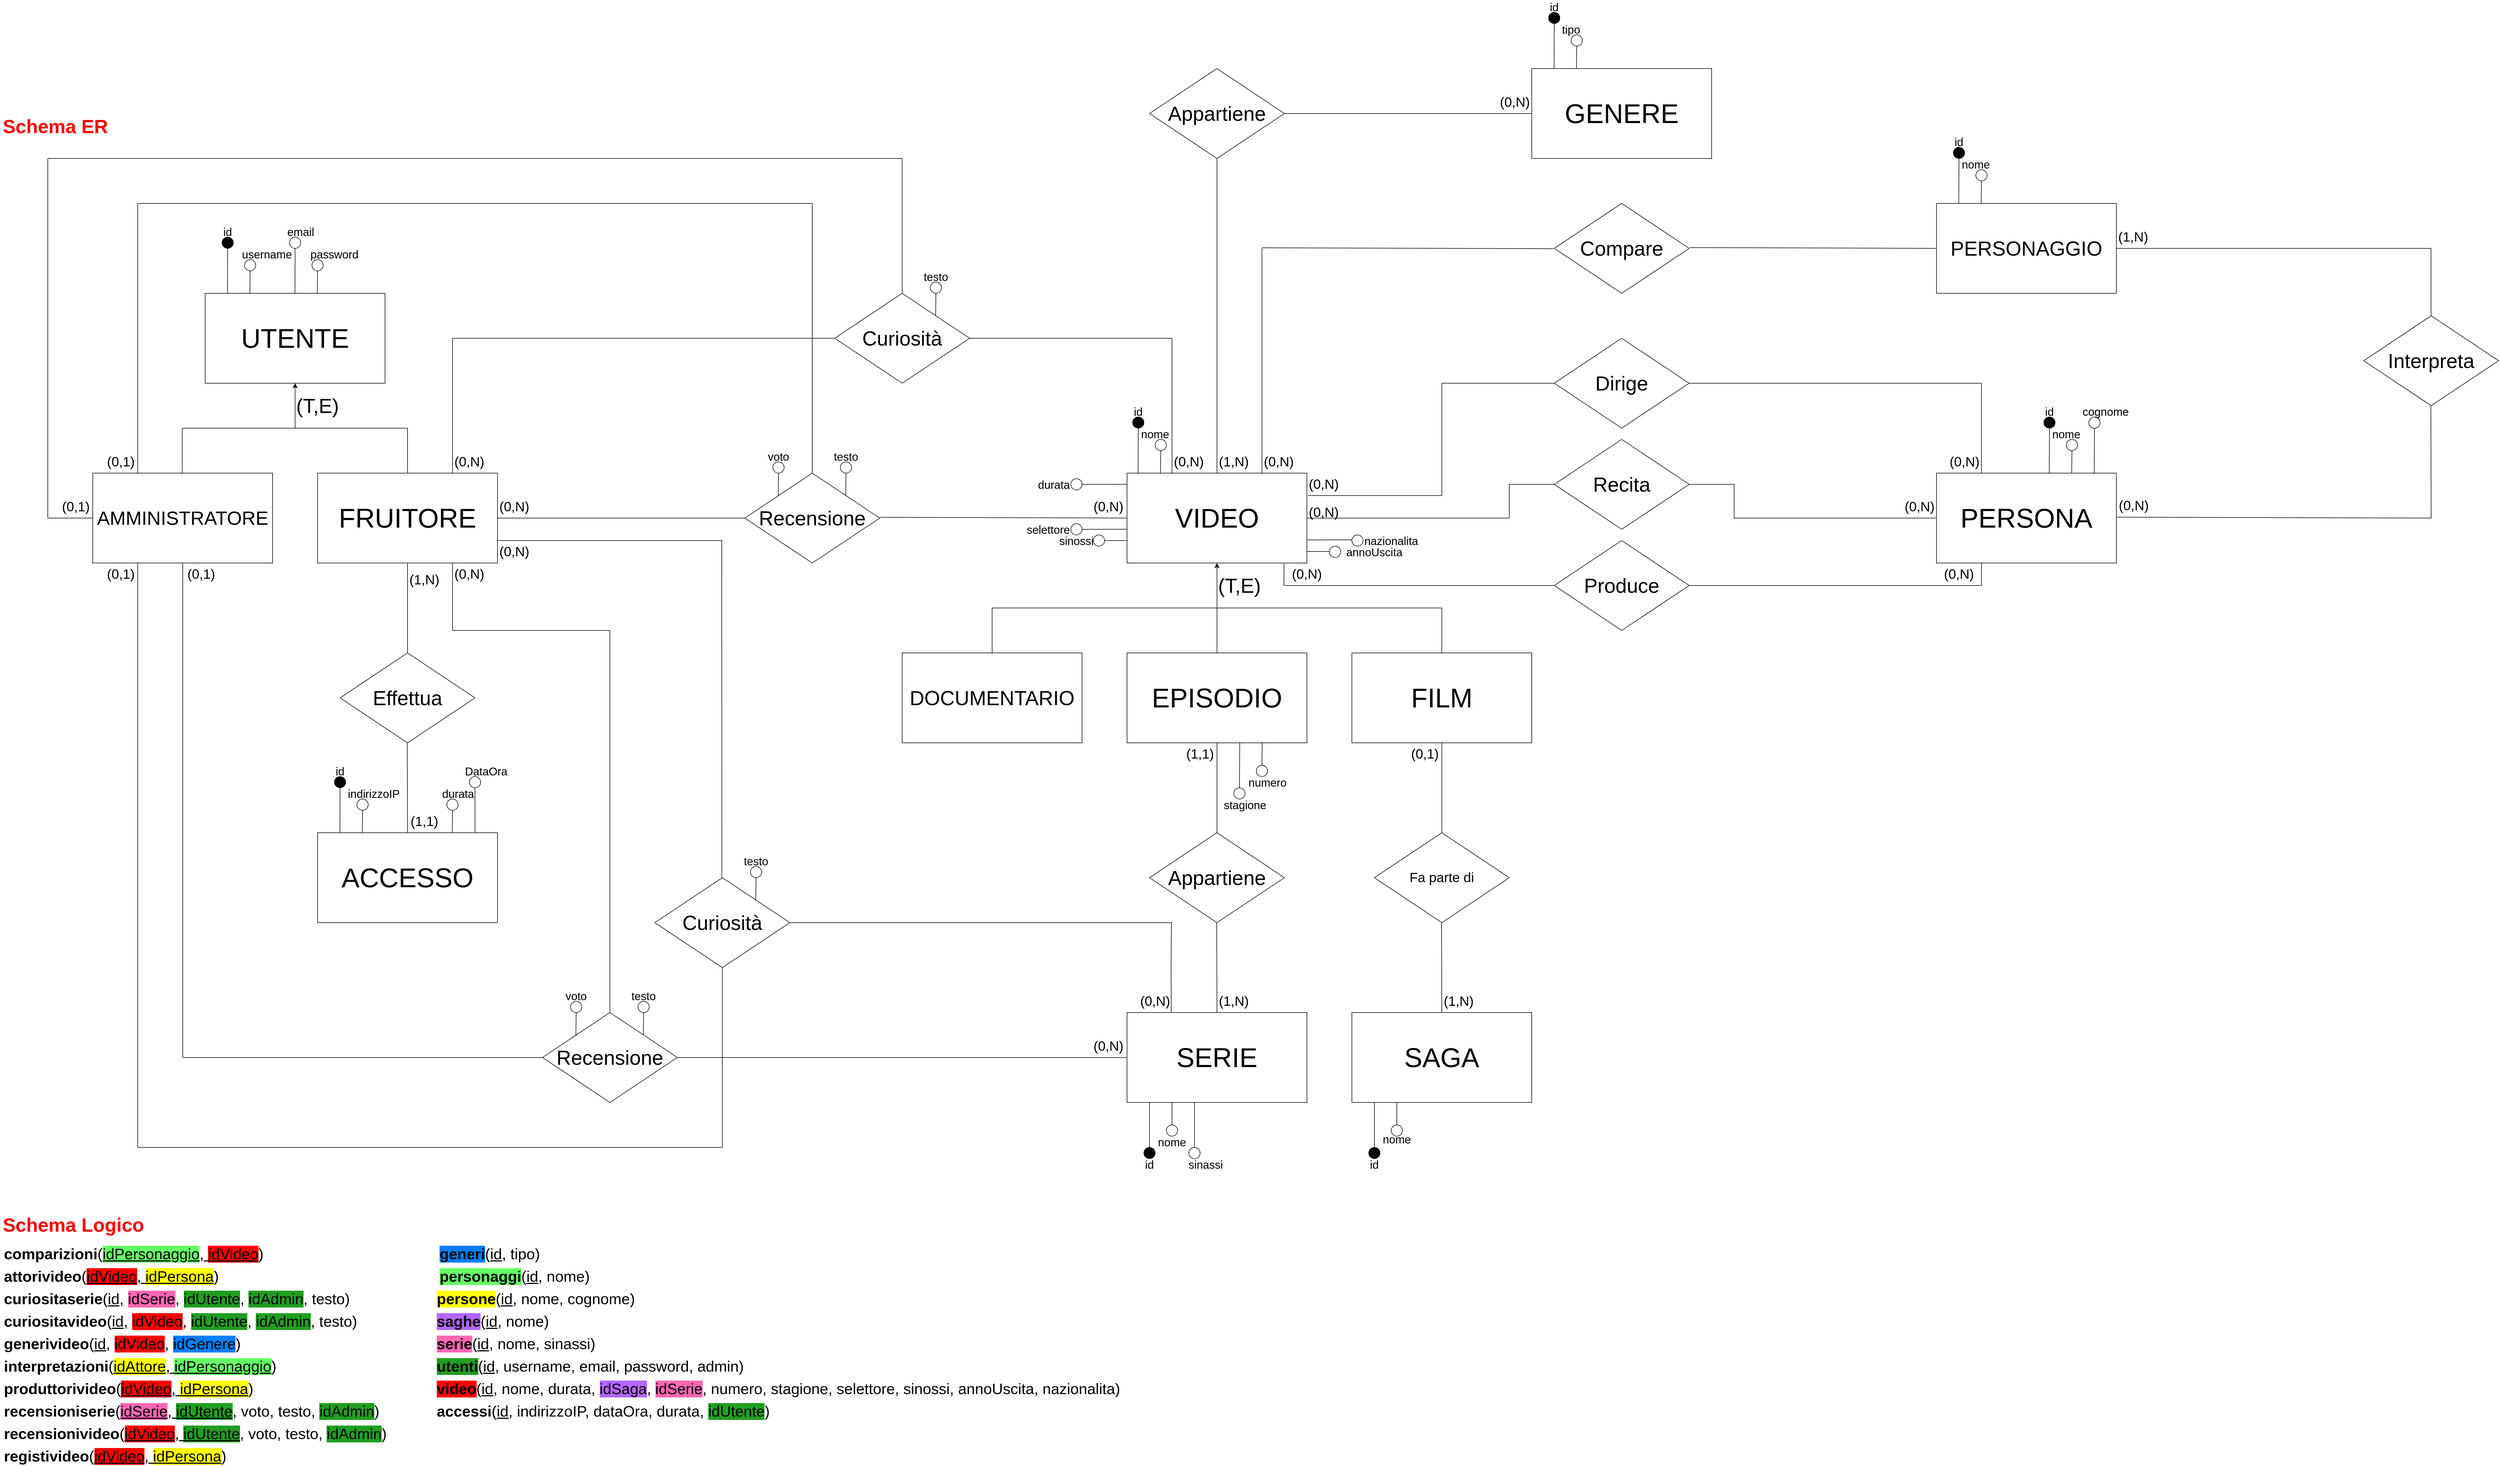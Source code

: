 <mxfile version="13.1.9" type="device"><diagram id="C5RBs43oDa-KdzZeNtuy" name="SchemaER-Logico"><mxGraphModel dx="6913" dy="4138" grid="1" gridSize="10" guides="1" tooltips="1" connect="1" arrows="1" fold="1" page="1" pageScale="1" pageWidth="827" pageHeight="1169" math="0" shadow="0"><root><mxCell id="WIyWlLk6GJQsqaUBKTNV-0"/><mxCell id="WIyWlLk6GJQsqaUBKTNV-1" parent="WIyWlLk6GJQsqaUBKTNV-0"/><mxCell id="3zY76E2tKrQfoifs7DPR-182" value="&lt;h1 style=&quot;font-size: 34px;&quot;&gt;Schema Logico&lt;/h1&gt;" style="text;html=1;strokeColor=none;fillColor=none;spacing=5;spacingTop=-20;whiteSpace=wrap;overflow=hidden;rounded=0;fontSize=34;fontColor=#FF0000;labelPosition=center;verticalLabelPosition=middle;align=left;verticalAlign=middle;" parent="WIyWlLk6GJQsqaUBKTNV-1" vertex="1"><mxGeometry x="-2405" y="-90" width="265" height="60" as="geometry"/></mxCell><mxCell id="C2Z0RKxW7J3qoZJJXOom-0" value="&lt;b style=&quot;font-size: 27px;&quot;&gt;accessi&lt;/b&gt;(&lt;u style=&quot;font-size: 27px;&quot;&gt;id&lt;/u&gt;, indirizzoIP, dataOra, durata, &lt;span style=&quot;background-color: rgb(32, 158, 32); font-size: 27px;&quot;&gt;idUtente&lt;/span&gt;)" style="text;html=1;strokeColor=none;fillColor=none;align=left;verticalAlign=middle;whiteSpace=wrap;rounded=0;fontSize=27;labelPosition=center;verticalLabelPosition=middle;" parent="WIyWlLk6GJQsqaUBKTNV-1" vertex="1"><mxGeometry x="-1630" y="260" width="600" height="20" as="geometry"/></mxCell><mxCell id="C2Z0RKxW7J3qoZJJXOom-3" value="&lt;b style=&quot;font-size: 27px;&quot;&gt;attorivideo&lt;/b&gt;(&lt;u style=&quot;font-size: 27px;&quot;&gt;&lt;span style=&quot;background-color: rgb(255, 0, 0); font-size: 27px;&quot;&gt;idVideo&lt;/span&gt;, &lt;span style=&quot;background-color: rgb(255, 255, 0); font-size: 27px;&quot;&gt;idPersona&lt;/span&gt;&lt;/u&gt;)" style="text;html=1;strokeColor=none;fillColor=none;align=left;verticalAlign=middle;whiteSpace=wrap;rounded=0;fontSize=27;" parent="WIyWlLk6GJQsqaUBKTNV-1" vertex="1"><mxGeometry x="-2400" y="20" width="390" height="20" as="geometry"/></mxCell><mxCell id="C2Z0RKxW7J3qoZJJXOom-4" value="&lt;b style=&quot;font-size: 27px;&quot;&gt;comparizioni&lt;/b&gt;(&lt;u style=&quot;font-size: 27px;&quot;&gt;&lt;span style=&quot;background-color: rgb(102, 255, 102); font-size: 27px;&quot;&gt;idPersonaggio&lt;/span&gt;, &lt;span style=&quot;background-color: rgb(255, 0, 0); font-size: 27px;&quot;&gt;idVideo&lt;/span&gt;&lt;/u&gt;)" style="text;html=1;align=left;verticalAlign=middle;whiteSpace=wrap;rounded=0;fontSize=27;labelPosition=center;verticalLabelPosition=middle;" parent="WIyWlLk6GJQsqaUBKTNV-1" vertex="1"><mxGeometry x="-2400" y="-20" width="480" height="20" as="geometry"/></mxCell><mxCell id="C2Z0RKxW7J3qoZJJXOom-6" value="&lt;b style=&quot;font-size: 27px;&quot;&gt;curiositaserie&lt;/b&gt;(&lt;u style=&quot;font-size: 27px;&quot;&gt;id,&lt;/u&gt;&amp;nbsp;&lt;span style=&quot;background-color: rgb(255, 102, 179); font-size: 27px;&quot;&gt;idSerie&lt;/span&gt;, &lt;span style=&quot;background-color: rgb(32, 158, 32); font-size: 27px;&quot;&gt;idUtente&lt;/span&gt;, &lt;span style=&quot;background-color: rgb(32, 158, 32); font-size: 27px;&quot;&gt;idAdmin&lt;/span&gt;, testo)" style="text;html=1;align=left;verticalAlign=middle;whiteSpace=wrap;rounded=0;fontSize=27;labelPosition=center;verticalLabelPosition=middle;" parent="WIyWlLk6GJQsqaUBKTNV-1" vertex="1"><mxGeometry x="-2400" y="60" width="620" height="20" as="geometry"/></mxCell><mxCell id="C2Z0RKxW7J3qoZJJXOom-7" value="&lt;b style=&quot;font-size: 27px;&quot;&gt;curiositavideo&lt;/b&gt;(&lt;u style=&quot;font-size: 27px;&quot;&gt;id,&lt;/u&gt;&amp;nbsp;&lt;span style=&quot;background-color: rgb(255, 0, 0); font-size: 27px;&quot;&gt;idVideo&lt;/span&gt;, &lt;span style=&quot;background-color: rgb(32, 158, 32); font-size: 27px;&quot;&gt;idUtente&lt;/span&gt;, &lt;span style=&quot;background-color: rgb(32, 158, 32); font-size: 27px;&quot;&gt;idAdmin&lt;/span&gt;, testo)" style="text;html=1;align=left;verticalAlign=middle;whiteSpace=wrap;rounded=0;fontSize=27;labelPosition=center;verticalLabelPosition=middle;" parent="WIyWlLk6GJQsqaUBKTNV-1" vertex="1"><mxGeometry x="-2400" y="100" width="635" height="20" as="geometry"/></mxCell><mxCell id="C2Z0RKxW7J3qoZJJXOom-8" value="&lt;b style=&quot;background-color: rgb(0, 127, 255); font-size: 27px;&quot;&gt;generi&lt;/b&gt;(&lt;u style=&quot;font-size: 27px;&quot;&gt;id&lt;/u&gt;, tipo)" style="text;html=1;strokeColor=none;fillColor=none;align=left;verticalAlign=middle;whiteSpace=wrap;rounded=0;fontSize=27;labelPosition=center;verticalLabelPosition=middle;" parent="WIyWlLk6GJQsqaUBKTNV-1" vertex="1"><mxGeometry x="-1625" y="-20" width="190" height="20" as="geometry"/></mxCell><mxCell id="C2Z0RKxW7J3qoZJJXOom-9" value="&lt;b style=&quot;font-size: 27px;&quot;&gt;generivideo&lt;/b&gt;(&lt;u style=&quot;font-size: 27px;&quot;&gt;id&lt;/u&gt;, &lt;span style=&quot;background-color: rgb(255, 0, 0); font-size: 27px;&quot;&gt;idVideo&lt;/span&gt;, &lt;span style=&quot;background-color: rgb(0, 127, 255); font-size: 27px;&quot;&gt;idGenere&lt;/span&gt;)" style="text;html=1;strokeColor=none;fillColor=none;align=left;verticalAlign=middle;whiteSpace=wrap;rounded=0;fontSize=27;labelPosition=center;verticalLabelPosition=middle;" parent="WIyWlLk6GJQsqaUBKTNV-1" vertex="1"><mxGeometry x="-2400" y="140" width="430" height="20" as="geometry"/></mxCell><mxCell id="C2Z0RKxW7J3qoZJJXOom-12" value="&lt;b style=&quot;font-size: 27px;&quot;&gt;interpretazioni&lt;/b&gt;(&lt;u style=&quot;font-size: 27px;&quot;&gt;&lt;span style=&quot;background-color: rgb(255, 255, 0); font-size: 27px;&quot;&gt;idAttore&lt;/span&gt;, &lt;span style=&quot;background-color: rgb(102, 255, 102); font-size: 27px;&quot;&gt;idPersonaggio&lt;/span&gt;&lt;/u&gt;)" style="text;html=1;strokeColor=none;fillColor=none;align=left;verticalAlign=middle;whiteSpace=wrap;rounded=0;fontSize=27;labelPosition=center;verticalLabelPosition=middle;" parent="WIyWlLk6GJQsqaUBKTNV-1" vertex="1"><mxGeometry x="-2400" y="180" width="490" height="20" as="geometry"/></mxCell><mxCell id="C2Z0RKxW7J3qoZJJXOom-13" value="&lt;b style=&quot;background-color: rgb(102, 255, 102); font-size: 27px;&quot;&gt;personaggi&lt;/b&gt;(&lt;u style=&quot;font-size: 27px;&quot;&gt;id&lt;/u&gt;, nome)" style="text;html=1;strokeColor=none;fillColor=none;align=left;verticalAlign=middle;whiteSpace=wrap;rounded=0;fontSize=27;labelPosition=center;verticalLabelPosition=middle;" parent="WIyWlLk6GJQsqaUBKTNV-1" vertex="1"><mxGeometry x="-1625" y="20" width="270" height="20" as="geometry"/></mxCell><mxCell id="C2Z0RKxW7J3qoZJJXOom-14" value="&lt;b style=&quot;background-color: rgb(255, 255, 0); font-size: 27px;&quot;&gt;persone&lt;/b&gt;(&lt;u style=&quot;font-size: 27px;&quot;&gt;id&lt;/u&gt;, nome, cognome)" style="text;html=1;strokeColor=none;fillColor=none;align=left;verticalAlign=middle;whiteSpace=wrap;rounded=0;fontSize=27;labelPosition=center;verticalLabelPosition=middle;" parent="WIyWlLk6GJQsqaUBKTNV-1" vertex="1"><mxGeometry x="-1630" y="60" width="360" height="20" as="geometry"/></mxCell><mxCell id="C2Z0RKxW7J3qoZJJXOom-15" value="&lt;b style=&quot;font-size: 27px;&quot;&gt;produttorivideo&lt;/b&gt;(&lt;u style=&quot;font-size: 27px;&quot;&gt;&lt;span style=&quot;background-color: rgb(255, 0, 0); font-size: 27px;&quot;&gt;idVideo&lt;/span&gt;, &lt;span style=&quot;background-color: rgb(255, 255, 0); font-size: 27px;&quot;&gt;idPersona&lt;/span&gt;&lt;/u&gt;)" style="text;html=1;strokeColor=none;fillColor=none;align=left;verticalAlign=middle;whiteSpace=wrap;rounded=0;fontSize=27;labelPosition=center;verticalLabelPosition=middle;" parent="WIyWlLk6GJQsqaUBKTNV-1" vertex="1"><mxGeometry x="-2400" y="220" width="450" height="20" as="geometry"/></mxCell><mxCell id="C2Z0RKxW7J3qoZJJXOom-16" value="&lt;b style=&quot;font-size: 27px;&quot;&gt;recensioniserie&lt;/b&gt;(&lt;u style=&quot;font-size: 27px;&quot;&gt;&lt;span style=&quot;background-color: rgb(255, 102, 179); font-size: 27px;&quot;&gt;idSerie&lt;/span&gt;, &lt;span style=&quot;background-color: rgb(32, 158, 32); font-size: 27px;&quot;&gt;idUtente&lt;/span&gt;&lt;/u&gt;, voto, testo, &lt;span style=&quot;background-color: rgb(32, 158, 32); font-size: 27px;&quot;&gt;idAdmin&lt;/span&gt;)" style="text;html=1;align=left;verticalAlign=middle;whiteSpace=wrap;rounded=0;fontSize=27;labelPosition=center;verticalLabelPosition=middle;" parent="WIyWlLk6GJQsqaUBKTNV-1" vertex="1"><mxGeometry x="-2400" y="260" width="670" height="20" as="geometry"/></mxCell><mxCell id="C2Z0RKxW7J3qoZJJXOom-17" value="&lt;b style=&quot;font-size: 27px;&quot;&gt;recensionivideo&lt;/b&gt;(&lt;u style=&quot;font-size: 27px;&quot;&gt;&lt;span style=&quot;background-color: rgb(255, 0, 0); font-size: 27px;&quot;&gt;idVideo&lt;/span&gt;, &lt;span style=&quot;background-color: rgb(32, 158, 32); font-size: 27px;&quot;&gt;idUtente&lt;/span&gt;&lt;/u&gt;, voto, testo, &lt;span style=&quot;background-color: rgb(32, 158, 32); font-size: 27px;&quot;&gt;idAdmin&lt;/span&gt;)" style="text;html=1;align=left;verticalAlign=middle;whiteSpace=wrap;rounded=0;fontSize=27;labelPosition=center;verticalLabelPosition=middle;" parent="WIyWlLk6GJQsqaUBKTNV-1" vertex="1"><mxGeometry x="-2400" y="300" width="690" height="20" as="geometry"/></mxCell><mxCell id="C2Z0RKxW7J3qoZJJXOom-18" value="&lt;b style=&quot;font-size: 27px;&quot;&gt;registivideo&lt;/b&gt;(&lt;u style=&quot;font-size: 27px;&quot;&gt;&lt;span style=&quot;background-color: rgb(255, 0, 0); font-size: 27px;&quot;&gt;idVideo&lt;/span&gt;, &lt;span style=&quot;background-color: rgb(255, 255, 0); font-size: 27px;&quot;&gt;idPersona&lt;/span&gt;&lt;/u&gt;)" style="text;html=1;strokeColor=none;fillColor=none;align=left;verticalAlign=middle;whiteSpace=wrap;rounded=0;fontSize=27;labelPosition=center;verticalLabelPosition=middle;" parent="WIyWlLk6GJQsqaUBKTNV-1" vertex="1"><mxGeometry x="-2400" y="340" width="400" height="20" as="geometry"/></mxCell><mxCell id="C2Z0RKxW7J3qoZJJXOom-19" value="&lt;b style=&quot;background-color: rgb(178, 102, 255); font-size: 27px;&quot;&gt;saghe&lt;/b&gt;(&lt;u style=&quot;font-size: 27px;&quot;&gt;id&lt;/u&gt;, nome)" style="text;html=1;strokeColor=none;fillColor=none;align=left;verticalAlign=middle;whiteSpace=wrap;rounded=0;fontSize=27;labelPosition=center;verticalLabelPosition=middle;" parent="WIyWlLk6GJQsqaUBKTNV-1" vertex="1"><mxGeometry x="-1630" y="100" width="210" height="20" as="geometry"/></mxCell><mxCell id="C2Z0RKxW7J3qoZJJXOom-20" value="&lt;b style=&quot;background-color: rgb(255, 102, 179); font-size: 27px;&quot;&gt;serie&lt;/b&gt;(&lt;u style=&quot;font-size: 27px;&quot;&gt;id&lt;/u&gt;, nome, sinassi)" style="text;html=1;strokeColor=none;fillColor=none;align=left;verticalAlign=middle;whiteSpace=wrap;rounded=0;fontSize=27;labelPosition=center;verticalLabelPosition=middle;" parent="WIyWlLk6GJQsqaUBKTNV-1" vertex="1"><mxGeometry x="-1630" y="140" width="300" height="20" as="geometry"/></mxCell><mxCell id="C2Z0RKxW7J3qoZJJXOom-21" value="&lt;b style=&quot;background-color: rgb(32, 158, 32); font-size: 27px;&quot;&gt;utenti&lt;/b&gt;(&lt;u style=&quot;font-size: 27px;&quot;&gt;id&lt;/u&gt;, username, email, password, admin)" style="text;html=1;strokeColor=none;fillColor=none;align=left;verticalAlign=middle;whiteSpace=wrap;rounded=0;fontSize=27;labelPosition=center;verticalLabelPosition=middle;" parent="WIyWlLk6GJQsqaUBKTNV-1" vertex="1"><mxGeometry x="-1630" y="180" width="560" height="20" as="geometry"/></mxCell><mxCell id="C2Z0RKxW7J3qoZJJXOom-22" value="&lt;b style=&quot;background-color: rgb(255, 0, 0); font-size: 27px;&quot;&gt;video&lt;/b&gt;(&lt;u style=&quot;font-size: 27px;&quot;&gt;id&lt;/u&gt;, nome, durata, &lt;span style=&quot;background-color: rgb(178, 102, 255); font-size: 27px;&quot;&gt;idSaga&lt;/span&gt;, &lt;span style=&quot;background-color: rgb(255, 102, 179); font-size: 27px;&quot;&gt;idSerie&lt;/span&gt;, numero, stagione, selettore, sinossi, annoUscita, nazionalita)" style="text;html=1;strokeColor=none;fillColor=none;align=left;verticalAlign=middle;whiteSpace=wrap;rounded=0;fontSize=27;" parent="WIyWlLk6GJQsqaUBKTNV-1" vertex="1"><mxGeometry x="-1630" y="220" width="1230" height="20" as="geometry"/></mxCell><mxCell id="aPZfFK1fCbj_3oR8O3aj-1" value="" style="rounded=0;whiteSpace=wrap;html=1;" parent="WIyWlLk6GJQsqaUBKTNV-1" vertex="1"><mxGeometry x="-400" y="-1400" width="320" height="160" as="geometry"/></mxCell><mxCell id="aPZfFK1fCbj_3oR8O3aj-2" value="&lt;font style=&quot;font-size: 48px&quot;&gt;VIDEO&lt;/font&gt;" style="text;html=1;strokeColor=none;fillColor=none;align=center;verticalAlign=middle;whiteSpace=wrap;rounded=0;" parent="WIyWlLk6GJQsqaUBKTNV-1" vertex="1"><mxGeometry x="-390" y="-1390" width="300" height="140" as="geometry"/></mxCell><mxCell id="aPZfFK1fCbj_3oR8O3aj-3" value="" style="endArrow=classic;html=1;fontSize=20;entryX=0.5;entryY=1;entryDx=0;entryDy=0;" parent="WIyWlLk6GJQsqaUBKTNV-1" target="aPZfFK1fCbj_3oR8O3aj-1" edge="1"><mxGeometry width="50" height="50" relative="1" as="geometry"><mxPoint x="-240" y="-1080" as="sourcePoint"/><mxPoint x="-240" y="-1200" as="targetPoint"/></mxGeometry></mxCell><mxCell id="aPZfFK1fCbj_3oR8O3aj-4" value="&lt;font style=&quot;font-size: 72px&quot;&gt;VIDEO&lt;/font&gt;" style="text;html=1;strokeColor=none;fillColor=none;align=center;verticalAlign=middle;whiteSpace=wrap;rounded=0;" parent="WIyWlLk6GJQsqaUBKTNV-1" vertex="1"><mxGeometry x="-470" y="-1070" width="420" height="100" as="geometry"/></mxCell><mxCell id="aPZfFK1fCbj_3oR8O3aj-5" value="" style="rounded=0;whiteSpace=wrap;html=1;" parent="WIyWlLk6GJQsqaUBKTNV-1" vertex="1"><mxGeometry x="-400" y="-1080" width="320" height="160" as="geometry"/></mxCell><mxCell id="aPZfFK1fCbj_3oR8O3aj-7" value="&lt;font style=&quot;font-size: 48px&quot;&gt;EPISODIO&lt;/font&gt;" style="text;html=1;strokeColor=none;fillColor=none;align=center;verticalAlign=middle;whiteSpace=wrap;rounded=0;" parent="WIyWlLk6GJQsqaUBKTNV-1" vertex="1"><mxGeometry x="-390" y="-1070" width="300" height="140" as="geometry"/></mxCell><mxCell id="aPZfFK1fCbj_3oR8O3aj-9" value="" style="rounded=0;whiteSpace=wrap;html=1;" parent="WIyWlLk6GJQsqaUBKTNV-1" vertex="1"><mxGeometry x="-800" y="-1080" width="320" height="160" as="geometry"/></mxCell><mxCell id="aPZfFK1fCbj_3oR8O3aj-10" value="&lt;font style=&quot;font-size: 36px&quot;&gt;DOCUMENTARIO&lt;/font&gt;" style="text;html=1;strokeColor=none;fillColor=none;align=center;verticalAlign=middle;whiteSpace=wrap;rounded=0;" parent="WIyWlLk6GJQsqaUBKTNV-1" vertex="1"><mxGeometry x="-790" y="-1070" width="300" height="140" as="geometry"/></mxCell><mxCell id="aPZfFK1fCbj_3oR8O3aj-12" value="" style="rounded=0;whiteSpace=wrap;html=1;" parent="WIyWlLk6GJQsqaUBKTNV-1" vertex="1"><mxGeometry y="-1080" width="320" height="160" as="geometry"/></mxCell><mxCell id="aPZfFK1fCbj_3oR8O3aj-13" value="&lt;font style=&quot;font-size: 48px&quot;&gt;FILM&lt;/font&gt;" style="text;html=1;strokeColor=none;fillColor=none;align=center;verticalAlign=middle;whiteSpace=wrap;rounded=0;" parent="WIyWlLk6GJQsqaUBKTNV-1" vertex="1"><mxGeometry x="10" y="-1070" width="300" height="140" as="geometry"/></mxCell><mxCell id="aPZfFK1fCbj_3oR8O3aj-14" value="" style="endArrow=none;html=1;fontSize=20;exitX=0.5;exitY=0;exitDx=0;exitDy=0;" parent="WIyWlLk6GJQsqaUBKTNV-1" source="aPZfFK1fCbj_3oR8O3aj-9" edge="1"><mxGeometry width="50" height="50" relative="1" as="geometry"><mxPoint x="-360" y="-980" as="sourcePoint"/><mxPoint x="-640" y="-1160" as="targetPoint"/></mxGeometry></mxCell><mxCell id="aPZfFK1fCbj_3oR8O3aj-15" value="" style="endArrow=none;html=1;fontSize=20;exitX=0.5;exitY=0;exitDx=0;exitDy=0;" parent="WIyWlLk6GJQsqaUBKTNV-1" source="aPZfFK1fCbj_3oR8O3aj-12" edge="1"><mxGeometry width="50" height="50" relative="1" as="geometry"><mxPoint x="-360" y="-980" as="sourcePoint"/><mxPoint x="160" y="-1160" as="targetPoint"/></mxGeometry></mxCell><mxCell id="aPZfFK1fCbj_3oR8O3aj-16" value="" style="endArrow=none;html=1;fontSize=20;" parent="WIyWlLk6GJQsqaUBKTNV-1" edge="1"><mxGeometry width="50" height="50" relative="1" as="geometry"><mxPoint x="-640" y="-1160" as="sourcePoint"/><mxPoint x="160" y="-1160" as="targetPoint"/></mxGeometry></mxCell><mxCell id="aPZfFK1fCbj_3oR8O3aj-17" value="" style="endArrow=none;html=1;fontSize=20;exitX=0.5;exitY=1;exitDx=0;exitDy=0;" parent="WIyWlLk6GJQsqaUBKTNV-1" edge="1"><mxGeometry width="50" height="50" relative="1" as="geometry"><mxPoint x="-240" y="-920" as="sourcePoint"/><mxPoint x="-240" y="-760" as="targetPoint"/></mxGeometry></mxCell><mxCell id="aPZfFK1fCbj_3oR8O3aj-18" value="" style="endArrow=none;html=1;fontSize=20;" parent="WIyWlLk6GJQsqaUBKTNV-1" edge="1"><mxGeometry width="50" height="50" relative="1" as="geometry"><mxPoint x="-360" y="-680" as="sourcePoint"/><mxPoint x="-240" y="-760" as="targetPoint"/></mxGeometry></mxCell><mxCell id="aPZfFK1fCbj_3oR8O3aj-19" value="" style="endArrow=none;html=1;fontSize=20;" parent="WIyWlLk6GJQsqaUBKTNV-1" edge="1"><mxGeometry width="50" height="50" relative="1" as="geometry"><mxPoint x="-240" y="-600" as="sourcePoint"/><mxPoint x="-120" y="-680" as="targetPoint"/></mxGeometry></mxCell><mxCell id="aPZfFK1fCbj_3oR8O3aj-20" value="" style="endArrow=none;html=1;fontSize=20;" parent="WIyWlLk6GJQsqaUBKTNV-1" edge="1"><mxGeometry width="50" height="50" relative="1" as="geometry"><mxPoint x="-240" y="-600" as="sourcePoint"/><mxPoint x="-360" y="-680" as="targetPoint"/></mxGeometry></mxCell><mxCell id="aPZfFK1fCbj_3oR8O3aj-21" value="" style="endArrow=none;html=1;fontSize=20;" parent="WIyWlLk6GJQsqaUBKTNV-1" edge="1"><mxGeometry width="50" height="50" relative="1" as="geometry"><mxPoint x="-120" y="-680" as="sourcePoint"/><mxPoint x="-240" y="-760" as="targetPoint"/></mxGeometry></mxCell><mxCell id="aPZfFK1fCbj_3oR8O3aj-22" value="&lt;font style=&quot;font-size: 36px&quot;&gt;Appartiene&lt;/font&gt;" style="text;html=1;strokeColor=none;fillColor=none;align=center;verticalAlign=middle;whiteSpace=wrap;rounded=0;fontSize=20;" parent="WIyWlLk6GJQsqaUBKTNV-1" vertex="1"><mxGeometry x="-320" y="-700" width="160" height="40" as="geometry"/></mxCell><mxCell id="aPZfFK1fCbj_3oR8O3aj-23" value="" style="endArrow=none;html=1;fontSize=20;exitX=0.5;exitY=1;exitDx=0;exitDy=0;" parent="WIyWlLk6GJQsqaUBKTNV-1" edge="1"><mxGeometry width="50" height="50" relative="1" as="geometry"><mxPoint x="-240.5" y="-600" as="sourcePoint"/><mxPoint x="-240" y="-440" as="targetPoint"/></mxGeometry></mxCell><mxCell id="aPZfFK1fCbj_3oR8O3aj-24" value="" style="rounded=0;whiteSpace=wrap;html=1;" parent="WIyWlLk6GJQsqaUBKTNV-1" vertex="1"><mxGeometry x="-400" y="-440" width="320" height="160" as="geometry"/></mxCell><mxCell id="aPZfFK1fCbj_3oR8O3aj-25" value="&lt;span style=&quot;font-size: 48px&quot;&gt;SERIE&lt;/span&gt;" style="text;html=1;strokeColor=none;fillColor=none;align=center;verticalAlign=middle;whiteSpace=wrap;rounded=0;" parent="WIyWlLk6GJQsqaUBKTNV-1" vertex="1"><mxGeometry x="-390" y="-430" width="300" height="140" as="geometry"/></mxCell><mxCell id="aPZfFK1fCbj_3oR8O3aj-35" value="" style="endArrow=none;html=1;fontSize=20;exitX=0.5;exitY=1;exitDx=0;exitDy=0;" parent="WIyWlLk6GJQsqaUBKTNV-1" edge="1"><mxGeometry width="50" height="50" relative="1" as="geometry"><mxPoint x="160" y="-920" as="sourcePoint"/><mxPoint x="160" y="-760" as="targetPoint"/></mxGeometry></mxCell><mxCell id="aPZfFK1fCbj_3oR8O3aj-36" value="" style="endArrow=none;html=1;fontSize=20;" parent="WIyWlLk6GJQsqaUBKTNV-1" edge="1"><mxGeometry width="50" height="50" relative="1" as="geometry"><mxPoint x="40" y="-680" as="sourcePoint"/><mxPoint x="160" y="-760" as="targetPoint"/></mxGeometry></mxCell><mxCell id="aPZfFK1fCbj_3oR8O3aj-37" value="" style="endArrow=none;html=1;fontSize=20;" parent="WIyWlLk6GJQsqaUBKTNV-1" edge="1"><mxGeometry width="50" height="50" relative="1" as="geometry"><mxPoint x="160" y="-600" as="sourcePoint"/><mxPoint x="280" y="-680" as="targetPoint"/></mxGeometry></mxCell><mxCell id="aPZfFK1fCbj_3oR8O3aj-38" value="" style="endArrow=none;html=1;fontSize=20;" parent="WIyWlLk6GJQsqaUBKTNV-1" edge="1"><mxGeometry width="50" height="50" relative="1" as="geometry"><mxPoint x="160" y="-600" as="sourcePoint"/><mxPoint x="40" y="-680" as="targetPoint"/></mxGeometry></mxCell><mxCell id="aPZfFK1fCbj_3oR8O3aj-39" value="" style="endArrow=none;html=1;fontSize=20;" parent="WIyWlLk6GJQsqaUBKTNV-1" edge="1"><mxGeometry width="50" height="50" relative="1" as="geometry"><mxPoint x="280" y="-680" as="sourcePoint"/><mxPoint x="160" y="-760" as="targetPoint"/></mxGeometry></mxCell><mxCell id="aPZfFK1fCbj_3oR8O3aj-40" value="&lt;font style=&quot;font-size: 24px&quot;&gt;Fa parte di&lt;/font&gt;" style="text;html=1;strokeColor=none;fillColor=none;align=center;verticalAlign=middle;whiteSpace=wrap;rounded=0;fontSize=20;" parent="WIyWlLk6GJQsqaUBKTNV-1" vertex="1"><mxGeometry x="80" y="-700" width="160" height="40" as="geometry"/></mxCell><mxCell id="aPZfFK1fCbj_3oR8O3aj-41" value="" style="endArrow=none;html=1;fontSize=20;exitX=0.5;exitY=1;exitDx=0;exitDy=0;entryX=0.5;entryY=0;entryDx=0;entryDy=0;" parent="WIyWlLk6GJQsqaUBKTNV-1" target="aPZfFK1fCbj_3oR8O3aj-42" edge="1"><mxGeometry width="50" height="50" relative="1" as="geometry"><mxPoint x="159.5" y="-600" as="sourcePoint"/><mxPoint x="159.5" y="-520" as="targetPoint"/></mxGeometry></mxCell><mxCell id="aPZfFK1fCbj_3oR8O3aj-42" value="" style="rounded=0;whiteSpace=wrap;html=1;" parent="WIyWlLk6GJQsqaUBKTNV-1" vertex="1"><mxGeometry y="-440" width="320" height="160" as="geometry"/></mxCell><mxCell id="aPZfFK1fCbj_3oR8O3aj-43" value="&lt;span style=&quot;font-size: 48px&quot;&gt;SAGA&lt;/span&gt;" style="text;html=1;strokeColor=none;fillColor=none;align=center;verticalAlign=middle;whiteSpace=wrap;rounded=0;" parent="WIyWlLk6GJQsqaUBKTNV-1" vertex="1"><mxGeometry x="10" y="-430" width="300" height="140" as="geometry"/></mxCell><mxCell id="aPZfFK1fCbj_3oR8O3aj-44" value="" style="endArrow=none;html=1;fontSize=20;" parent="WIyWlLk6GJQsqaUBKTNV-1" edge="1"><mxGeometry width="50" height="50" relative="1" as="geometry"><mxPoint x="360" y="-1380" as="sourcePoint"/><mxPoint x="480" y="-1460" as="targetPoint"/></mxGeometry></mxCell><mxCell id="aPZfFK1fCbj_3oR8O3aj-45" value="" style="endArrow=none;html=1;fontSize=20;" parent="WIyWlLk6GJQsqaUBKTNV-1" edge="1"><mxGeometry width="50" height="50" relative="1" as="geometry"><mxPoint x="480" y="-1300" as="sourcePoint"/><mxPoint x="600" y="-1380" as="targetPoint"/></mxGeometry></mxCell><mxCell id="aPZfFK1fCbj_3oR8O3aj-46" value="" style="endArrow=none;html=1;fontSize=20;" parent="WIyWlLk6GJQsqaUBKTNV-1" edge="1"><mxGeometry width="50" height="50" relative="1" as="geometry"><mxPoint x="480" y="-1300" as="sourcePoint"/><mxPoint x="360" y="-1380" as="targetPoint"/></mxGeometry></mxCell><mxCell id="aPZfFK1fCbj_3oR8O3aj-47" value="" style="endArrow=none;html=1;fontSize=20;" parent="WIyWlLk6GJQsqaUBKTNV-1" edge="1"><mxGeometry width="50" height="50" relative="1" as="geometry"><mxPoint x="600" y="-1380" as="sourcePoint"/><mxPoint x="480" y="-1460" as="targetPoint"/></mxGeometry></mxCell><mxCell id="aPZfFK1fCbj_3oR8O3aj-48" value="&lt;font style=&quot;font-size: 36px&quot;&gt;Recita&lt;/font&gt;" style="text;html=1;strokeColor=none;fillColor=none;align=center;verticalAlign=middle;whiteSpace=wrap;rounded=0;fontSize=20;" parent="WIyWlLk6GJQsqaUBKTNV-1" vertex="1"><mxGeometry x="400" y="-1400" width="160" height="40" as="geometry"/></mxCell><mxCell id="aPZfFK1fCbj_3oR8O3aj-49" value="" style="endArrow=none;html=1;fontSize=20;" parent="WIyWlLk6GJQsqaUBKTNV-1" edge="1"><mxGeometry width="50" height="50" relative="1" as="geometry"><mxPoint x="160" y="-1360" as="sourcePoint"/><mxPoint x="-78" y="-1360" as="targetPoint"/></mxGeometry></mxCell><mxCell id="aPZfFK1fCbj_3oR8O3aj-50" value="" style="endArrow=none;html=1;fontSize=20;" parent="WIyWlLk6GJQsqaUBKTNV-1" edge="1"><mxGeometry width="50" height="50" relative="1" as="geometry"><mxPoint x="1039" y="-1320" as="sourcePoint"/><mxPoint x="680" y="-1320" as="targetPoint"/></mxGeometry></mxCell><mxCell id="aPZfFK1fCbj_3oR8O3aj-52" value="" style="rounded=0;whiteSpace=wrap;html=1;" parent="WIyWlLk6GJQsqaUBKTNV-1" vertex="1"><mxGeometry x="1040" y="-1400" width="320" height="160" as="geometry"/></mxCell><mxCell id="aPZfFK1fCbj_3oR8O3aj-53" value="&lt;font style=&quot;font-size: 48px&quot;&gt;PERSONA&lt;/font&gt;" style="text;html=1;strokeColor=none;fillColor=none;align=center;verticalAlign=middle;whiteSpace=wrap;rounded=0;" parent="WIyWlLk6GJQsqaUBKTNV-1" vertex="1"><mxGeometry x="1050" y="-1390" width="300" height="140" as="geometry"/></mxCell><mxCell id="aPZfFK1fCbj_3oR8O3aj-67" value="" style="endArrow=none;html=1;fontSize=20;" parent="WIyWlLk6GJQsqaUBKTNV-1" edge="1"><mxGeometry width="50" height="50" relative="1" as="geometry"><mxPoint x="360" y="-1800" as="sourcePoint"/><mxPoint x="480" y="-1880" as="targetPoint"/></mxGeometry></mxCell><mxCell id="aPZfFK1fCbj_3oR8O3aj-68" value="" style="endArrow=none;html=1;fontSize=20;" parent="WIyWlLk6GJQsqaUBKTNV-1" edge="1"><mxGeometry width="50" height="50" relative="1" as="geometry"><mxPoint x="480" y="-1720" as="sourcePoint"/><mxPoint x="600" y="-1800" as="targetPoint"/></mxGeometry></mxCell><mxCell id="aPZfFK1fCbj_3oR8O3aj-69" value="" style="endArrow=none;html=1;fontSize=20;" parent="WIyWlLk6GJQsqaUBKTNV-1" edge="1"><mxGeometry width="50" height="50" relative="1" as="geometry"><mxPoint x="480" y="-1720" as="sourcePoint"/><mxPoint x="360" y="-1800" as="targetPoint"/></mxGeometry></mxCell><mxCell id="aPZfFK1fCbj_3oR8O3aj-70" value="" style="endArrow=none;html=1;fontSize=20;" parent="WIyWlLk6GJQsqaUBKTNV-1" edge="1"><mxGeometry width="50" height="50" relative="1" as="geometry"><mxPoint x="600" y="-1800" as="sourcePoint"/><mxPoint x="480" y="-1880" as="targetPoint"/></mxGeometry></mxCell><mxCell id="aPZfFK1fCbj_3oR8O3aj-71" value="&lt;span style=&quot;font-size: 36px&quot;&gt;Compare&lt;/span&gt;" style="text;html=1;strokeColor=none;fillColor=none;align=center;verticalAlign=middle;whiteSpace=wrap;rounded=0;fontSize=20;" parent="WIyWlLk6GJQsqaUBKTNV-1" vertex="1"><mxGeometry x="400" y="-1820" width="160" height="40" as="geometry"/></mxCell><mxCell id="aPZfFK1fCbj_3oR8O3aj-72" value="" style="endArrow=none;html=1;fontSize=20;entryX=1;entryY=0.5;entryDx=0;entryDy=0;exitX=0;exitY=0.5;exitDx=0;exitDy=0;" parent="WIyWlLk6GJQsqaUBKTNV-1" source="aPZfFK1fCbj_3oR8O3aj-73" edge="1"><mxGeometry width="50" height="50" relative="1" as="geometry"><mxPoint x="921" y="-1801.43" as="sourcePoint"/><mxPoint x="601" y="-1801.43" as="targetPoint"/></mxGeometry></mxCell><mxCell id="aPZfFK1fCbj_3oR8O3aj-73" value="" style="rounded=0;whiteSpace=wrap;html=1;" parent="WIyWlLk6GJQsqaUBKTNV-1" vertex="1"><mxGeometry x="1040" y="-1880" width="320" height="160" as="geometry"/></mxCell><mxCell id="aPZfFK1fCbj_3oR8O3aj-74" value="&lt;font style=&quot;font-size: 36px&quot;&gt;PERSONAGGIO&lt;/font&gt;" style="text;html=1;strokeColor=none;fillColor=none;align=center;verticalAlign=middle;whiteSpace=wrap;rounded=0;" parent="WIyWlLk6GJQsqaUBKTNV-1" vertex="1"><mxGeometry x="1050" y="-1870" width="300" height="140" as="geometry"/></mxCell><mxCell id="aPZfFK1fCbj_3oR8O3aj-75" value="" style="endArrow=none;html=1;fontSize=20;exitX=0;exitY=0.5;exitDx=0;exitDy=0;" parent="WIyWlLk6GJQsqaUBKTNV-1" edge="1"><mxGeometry width="50" height="50" relative="1" as="geometry"><mxPoint x="359.0" y="-1799.4" as="sourcePoint"/><mxPoint x="-160" y="-1801" as="targetPoint"/></mxGeometry></mxCell><mxCell id="aPZfFK1fCbj_3oR8O3aj-76" value="" style="endArrow=none;html=1;fontSize=20;entryX=0.75;entryY=0;entryDx=0;entryDy=0;" parent="WIyWlLk6GJQsqaUBKTNV-1" target="aPZfFK1fCbj_3oR8O3aj-1" edge="1"><mxGeometry width="50" height="50" relative="1" as="geometry"><mxPoint x="-160" y="-1800" as="sourcePoint"/><mxPoint x="320" y="-1620" as="targetPoint"/></mxGeometry></mxCell><mxCell id="aPZfFK1fCbj_3oR8O3aj-77" value="" style="endArrow=none;html=1;fontSize=20;entryX=1;entryY=0.5;entryDx=0;entryDy=0;" parent="WIyWlLk6GJQsqaUBKTNV-1" edge="1"><mxGeometry width="50" height="50" relative="1" as="geometry"><mxPoint x="1920" y="-1800" as="sourcePoint"/><mxPoint x="1360" y="-1800.06" as="targetPoint"/></mxGeometry></mxCell><mxCell id="aPZfFK1fCbj_3oR8O3aj-95" value="" style="endArrow=none;html=1;fontSize=20;" parent="WIyWlLk6GJQsqaUBKTNV-1" edge="1"><mxGeometry width="50" height="50" relative="1" as="geometry"><mxPoint x="1800" y="-1600" as="sourcePoint"/><mxPoint x="1920" y="-1680" as="targetPoint"/></mxGeometry></mxCell><mxCell id="aPZfFK1fCbj_3oR8O3aj-96" value="" style="endArrow=none;html=1;fontSize=20;" parent="WIyWlLk6GJQsqaUBKTNV-1" edge="1"><mxGeometry width="50" height="50" relative="1" as="geometry"><mxPoint x="1920" y="-1520" as="sourcePoint"/><mxPoint x="2040.0" y="-1600" as="targetPoint"/></mxGeometry></mxCell><mxCell id="aPZfFK1fCbj_3oR8O3aj-97" value="" style="endArrow=none;html=1;fontSize=20;" parent="WIyWlLk6GJQsqaUBKTNV-1" edge="1"><mxGeometry width="50" height="50" relative="1" as="geometry"><mxPoint x="1920" y="-1520" as="sourcePoint"/><mxPoint x="1800" y="-1600" as="targetPoint"/></mxGeometry></mxCell><mxCell id="aPZfFK1fCbj_3oR8O3aj-98" value="" style="endArrow=none;html=1;fontSize=20;" parent="WIyWlLk6GJQsqaUBKTNV-1" edge="1"><mxGeometry width="50" height="50" relative="1" as="geometry"><mxPoint x="2040.0" y="-1600" as="sourcePoint"/><mxPoint x="1920" y="-1680" as="targetPoint"/></mxGeometry></mxCell><mxCell id="aPZfFK1fCbj_3oR8O3aj-99" value="&lt;font style=&quot;font-size: 36px&quot;&gt;Interpreta&lt;/font&gt;" style="text;html=1;strokeColor=none;fillColor=none;align=center;verticalAlign=middle;whiteSpace=wrap;rounded=0;fontSize=20;" parent="WIyWlLk6GJQsqaUBKTNV-1" vertex="1"><mxGeometry x="1840" y="-1620" width="160" height="40" as="geometry"/></mxCell><mxCell id="aPZfFK1fCbj_3oR8O3aj-100" value="" style="endArrow=none;html=1;fontSize=20;" parent="WIyWlLk6GJQsqaUBKTNV-1" edge="1"><mxGeometry width="50" height="50" relative="1" as="geometry"><mxPoint x="1919.76" y="-1680" as="sourcePoint"/><mxPoint x="1919.76" y="-1800" as="targetPoint"/></mxGeometry></mxCell><mxCell id="aPZfFK1fCbj_3oR8O3aj-101" value="" style="endArrow=none;html=1;fontSize=20;" parent="WIyWlLk6GJQsqaUBKTNV-1" edge="1"><mxGeometry width="50" height="50" relative="1" as="geometry"><mxPoint x="1920" y="-1320" as="sourcePoint"/><mxPoint x="1919.5" y="-1520" as="targetPoint"/></mxGeometry></mxCell><mxCell id="aPZfFK1fCbj_3oR8O3aj-102" value="" style="endArrow=none;html=1;fontSize=20;" parent="WIyWlLk6GJQsqaUBKTNV-1" edge="1"><mxGeometry width="50" height="50" relative="1" as="geometry"><mxPoint x="-1080" y="-1320" as="sourcePoint"/><mxPoint x="-960" y="-1400" as="targetPoint"/></mxGeometry></mxCell><mxCell id="aPZfFK1fCbj_3oR8O3aj-103" value="" style="endArrow=none;html=1;fontSize=20;" parent="WIyWlLk6GJQsqaUBKTNV-1" edge="1"><mxGeometry width="50" height="50" relative="1" as="geometry"><mxPoint x="-960" y="-1240" as="sourcePoint"/><mxPoint x="-840.0" y="-1320" as="targetPoint"/></mxGeometry></mxCell><mxCell id="aPZfFK1fCbj_3oR8O3aj-104" value="" style="endArrow=none;html=1;fontSize=20;" parent="WIyWlLk6GJQsqaUBKTNV-1" edge="1"><mxGeometry width="50" height="50" relative="1" as="geometry"><mxPoint x="-960" y="-1240" as="sourcePoint"/><mxPoint x="-1080" y="-1320" as="targetPoint"/></mxGeometry></mxCell><mxCell id="aPZfFK1fCbj_3oR8O3aj-105" value="" style="endArrow=none;html=1;fontSize=20;" parent="WIyWlLk6GJQsqaUBKTNV-1" edge="1"><mxGeometry width="50" height="50" relative="1" as="geometry"><mxPoint x="-840.0" y="-1320" as="sourcePoint"/><mxPoint x="-960" y="-1400" as="targetPoint"/></mxGeometry></mxCell><mxCell id="aPZfFK1fCbj_3oR8O3aj-106" value="&lt;font style=&quot;font-size: 36px&quot;&gt;Recensione&lt;/font&gt;" style="text;html=1;strokeColor=none;fillColor=none;align=center;verticalAlign=middle;whiteSpace=wrap;rounded=0;fontSize=20;" parent="WIyWlLk6GJQsqaUBKTNV-1" vertex="1"><mxGeometry x="-1040" y="-1340" width="160" height="40" as="geometry"/></mxCell><mxCell id="aPZfFK1fCbj_3oR8O3aj-107" value="" style="endArrow=none;html=1;fontSize=20;entryX=1;entryY=0.5;entryDx=0;entryDy=0;" parent="WIyWlLk6GJQsqaUBKTNV-1" edge="1"><mxGeometry width="50" height="50" relative="1" as="geometry"><mxPoint x="-1080" y="-1320" as="sourcePoint"/><mxPoint x="-1520" y="-1320" as="targetPoint"/></mxGeometry></mxCell><mxCell id="aPZfFK1fCbj_3oR8O3aj-108" value="" style="endArrow=none;html=1;fontSize=20;entryX=1;entryY=0.5;entryDx=0;entryDy=0;exitX=0;exitY=0.5;exitDx=0;exitDy=0;" parent="WIyWlLk6GJQsqaUBKTNV-1" edge="1"><mxGeometry width="50" height="50" relative="1" as="geometry"><mxPoint x="-400.0" y="-1320" as="sourcePoint"/><mxPoint x="-839" y="-1321.43" as="targetPoint"/></mxGeometry></mxCell><mxCell id="aPZfFK1fCbj_3oR8O3aj-109" value="" style="rounded=0;whiteSpace=wrap;html=1;" parent="WIyWlLk6GJQsqaUBKTNV-1" vertex="1"><mxGeometry x="-1840" y="-1400" width="320" height="160" as="geometry"/></mxCell><mxCell id="aPZfFK1fCbj_3oR8O3aj-110" value="&lt;font style=&quot;font-size: 48px&quot;&gt;FRUITORE&lt;/font&gt;" style="text;html=1;strokeColor=none;fillColor=none;align=center;verticalAlign=middle;whiteSpace=wrap;rounded=0;" parent="WIyWlLk6GJQsqaUBKTNV-1" vertex="1"><mxGeometry x="-1830" y="-1390" width="300" height="140" as="geometry"/></mxCell><mxCell id="aPZfFK1fCbj_3oR8O3aj-111" value="" style="rounded=0;whiteSpace=wrap;html=1;" parent="WIyWlLk6GJQsqaUBKTNV-1" vertex="1"><mxGeometry x="-2240" y="-1400" width="320" height="160" as="geometry"/></mxCell><mxCell id="aPZfFK1fCbj_3oR8O3aj-112" value="&lt;font style=&quot;font-size: 34px&quot;&gt;AMMINISTRATORE&lt;/font&gt;" style="text;html=1;strokeColor=none;fillColor=none;align=center;verticalAlign=middle;whiteSpace=wrap;rounded=0;" parent="WIyWlLk6GJQsqaUBKTNV-1" vertex="1"><mxGeometry x="-2230" y="-1390" width="300" height="140" as="geometry"/></mxCell><mxCell id="aPZfFK1fCbj_3oR8O3aj-113" value="" style="endArrow=none;html=1;fontSize=20;entryX=0.5;entryY=0;entryDx=0;entryDy=0;" parent="WIyWlLk6GJQsqaUBKTNV-1" target="aPZfFK1fCbj_3oR8O3aj-109" edge="1"><mxGeometry width="50" height="50" relative="1" as="geometry"><mxPoint x="-1680" y="-1480" as="sourcePoint"/><mxPoint x="-1600" y="-1380" as="targetPoint"/></mxGeometry></mxCell><mxCell id="aPZfFK1fCbj_3oR8O3aj-114" value="" style="endArrow=none;html=1;fontSize=20;entryX=0.5;entryY=0;entryDx=0;entryDy=0;" parent="WIyWlLk6GJQsqaUBKTNV-1" edge="1"><mxGeometry width="50" height="50" relative="1" as="geometry"><mxPoint x="-2080.83" y="-1480" as="sourcePoint"/><mxPoint x="-2080.83" y="-1400" as="targetPoint"/></mxGeometry></mxCell><mxCell id="aPZfFK1fCbj_3oR8O3aj-115" value="" style="endArrow=none;html=1;fontSize=20;" parent="WIyWlLk6GJQsqaUBKTNV-1" edge="1"><mxGeometry width="50" height="50" relative="1" as="geometry"><mxPoint x="-2080" y="-1480" as="sourcePoint"/><mxPoint x="-1680" y="-1480" as="targetPoint"/></mxGeometry></mxCell><mxCell id="aPZfFK1fCbj_3oR8O3aj-117" value="" style="endArrow=classic;html=1;fontSize=20;" parent="WIyWlLk6GJQsqaUBKTNV-1" edge="1"><mxGeometry width="50" height="50" relative="1" as="geometry"><mxPoint x="-1880" y="-1480" as="sourcePoint"/><mxPoint x="-1880" y="-1560" as="targetPoint"/></mxGeometry></mxCell><mxCell id="aPZfFK1fCbj_3oR8O3aj-118" value="" style="rounded=0;whiteSpace=wrap;html=1;" parent="WIyWlLk6GJQsqaUBKTNV-1" vertex="1"><mxGeometry x="-2040" y="-1720" width="320" height="160" as="geometry"/></mxCell><mxCell id="aPZfFK1fCbj_3oR8O3aj-119" value="&lt;font style=&quot;font-size: 48px&quot;&gt;UTENTE&lt;/font&gt;" style="text;html=1;strokeColor=none;fillColor=none;align=center;verticalAlign=middle;whiteSpace=wrap;rounded=0;" parent="WIyWlLk6GJQsqaUBKTNV-1" vertex="1"><mxGeometry x="-2030" y="-1710" width="300" height="140" as="geometry"/></mxCell><mxCell id="aPZfFK1fCbj_3oR8O3aj-120" value="" style="endArrow=none;html=1;fontSize=20;exitX=0.5;exitY=1;exitDx=0;exitDy=0;" parent="WIyWlLk6GJQsqaUBKTNV-1" edge="1"><mxGeometry width="50" height="50" relative="1" as="geometry"><mxPoint x="-1680" y="-1240" as="sourcePoint"/><mxPoint x="-1680" y="-1080" as="targetPoint"/></mxGeometry></mxCell><mxCell id="aPZfFK1fCbj_3oR8O3aj-121" value="" style="endArrow=none;html=1;fontSize=20;" parent="WIyWlLk6GJQsqaUBKTNV-1" edge="1"><mxGeometry width="50" height="50" relative="1" as="geometry"><mxPoint x="-1800" y="-1000" as="sourcePoint"/><mxPoint x="-1680" y="-1080" as="targetPoint"/></mxGeometry></mxCell><mxCell id="aPZfFK1fCbj_3oR8O3aj-122" value="" style="endArrow=none;html=1;fontSize=20;" parent="WIyWlLk6GJQsqaUBKTNV-1" edge="1"><mxGeometry width="50" height="50" relative="1" as="geometry"><mxPoint x="-1680" y="-920" as="sourcePoint"/><mxPoint x="-1560" y="-1000" as="targetPoint"/></mxGeometry></mxCell><mxCell id="aPZfFK1fCbj_3oR8O3aj-123" value="" style="endArrow=none;html=1;fontSize=20;" parent="WIyWlLk6GJQsqaUBKTNV-1" edge="1"><mxGeometry width="50" height="50" relative="1" as="geometry"><mxPoint x="-1680" y="-920" as="sourcePoint"/><mxPoint x="-1800" y="-1000" as="targetPoint"/></mxGeometry></mxCell><mxCell id="aPZfFK1fCbj_3oR8O3aj-124" value="" style="endArrow=none;html=1;fontSize=20;" parent="WIyWlLk6GJQsqaUBKTNV-1" edge="1"><mxGeometry width="50" height="50" relative="1" as="geometry"><mxPoint x="-1560" y="-1000" as="sourcePoint"/><mxPoint x="-1680" y="-1080" as="targetPoint"/></mxGeometry></mxCell><mxCell id="aPZfFK1fCbj_3oR8O3aj-125" value="&lt;span style=&quot;font-size: 36px&quot;&gt;Effettua&lt;/span&gt;" style="text;html=1;strokeColor=none;fillColor=none;align=center;verticalAlign=middle;whiteSpace=wrap;rounded=0;fontSize=20;" parent="WIyWlLk6GJQsqaUBKTNV-1" vertex="1"><mxGeometry x="-1760" y="-1020" width="160" height="40" as="geometry"/></mxCell><mxCell id="aPZfFK1fCbj_3oR8O3aj-126" value="" style="endArrow=none;html=1;fontSize=20;exitX=0.5;exitY=1;exitDx=0;exitDy=0;" parent="WIyWlLk6GJQsqaUBKTNV-1" edge="1"><mxGeometry width="50" height="50" relative="1" as="geometry"><mxPoint x="-1680.5" y="-920" as="sourcePoint"/><mxPoint x="-1680" y="-760" as="targetPoint"/></mxGeometry></mxCell><mxCell id="aPZfFK1fCbj_3oR8O3aj-127" value="" style="rounded=0;whiteSpace=wrap;html=1;" parent="WIyWlLk6GJQsqaUBKTNV-1" vertex="1"><mxGeometry x="-1840" y="-760" width="320" height="160" as="geometry"/></mxCell><mxCell id="aPZfFK1fCbj_3oR8O3aj-128" value="&lt;span style=&quot;font-size: 48px&quot;&gt;ACCESSO&lt;/span&gt;" style="text;html=1;strokeColor=none;fillColor=none;align=center;verticalAlign=middle;whiteSpace=wrap;rounded=0;" parent="WIyWlLk6GJQsqaUBKTNV-1" vertex="1"><mxGeometry x="-1830" y="-750" width="300" height="140" as="geometry"/></mxCell><mxCell id="aPZfFK1fCbj_3oR8O3aj-129" value="" style="endArrow=none;html=1;fontSize=20;" parent="WIyWlLk6GJQsqaUBKTNV-1" edge="1"><mxGeometry width="50" height="50" relative="1" as="geometry"><mxPoint x="-920" y="-1640.0" as="sourcePoint"/><mxPoint x="-800" y="-1720" as="targetPoint"/></mxGeometry></mxCell><mxCell id="aPZfFK1fCbj_3oR8O3aj-130" value="" style="endArrow=none;html=1;fontSize=20;" parent="WIyWlLk6GJQsqaUBKTNV-1" edge="1"><mxGeometry width="50" height="50" relative="1" as="geometry"><mxPoint x="-800" y="-1560.0" as="sourcePoint"/><mxPoint x="-680.0" y="-1640.0" as="targetPoint"/></mxGeometry></mxCell><mxCell id="aPZfFK1fCbj_3oR8O3aj-131" value="" style="endArrow=none;html=1;fontSize=20;" parent="WIyWlLk6GJQsqaUBKTNV-1" edge="1"><mxGeometry width="50" height="50" relative="1" as="geometry"><mxPoint x="-800" y="-1560.0" as="sourcePoint"/><mxPoint x="-920" y="-1640.0" as="targetPoint"/></mxGeometry></mxCell><mxCell id="aPZfFK1fCbj_3oR8O3aj-132" value="" style="endArrow=none;html=1;fontSize=20;" parent="WIyWlLk6GJQsqaUBKTNV-1" edge="1"><mxGeometry width="50" height="50" relative="1" as="geometry"><mxPoint x="-680.0" y="-1640.0" as="sourcePoint"/><mxPoint x="-800" y="-1720" as="targetPoint"/></mxGeometry></mxCell><mxCell id="aPZfFK1fCbj_3oR8O3aj-133" value="&lt;span style=&quot;font-size: 36px&quot;&gt;Curiosità&lt;/span&gt;" style="text;html=1;strokeColor=none;fillColor=none;align=center;verticalAlign=middle;whiteSpace=wrap;rounded=0;fontSize=20;" parent="WIyWlLk6GJQsqaUBKTNV-1" vertex="1"><mxGeometry x="-880" y="-1660" width="160" height="40" as="geometry"/></mxCell><mxCell id="aPZfFK1fCbj_3oR8O3aj-134" value="" style="endArrow=none;html=1;fontSize=20;exitX=0.25;exitY=0;exitDx=0;exitDy=0;" parent="WIyWlLk6GJQsqaUBKTNV-1" source="aPZfFK1fCbj_3oR8O3aj-1" edge="1"><mxGeometry width="50" height="50" relative="1" as="geometry"><mxPoint x="-450" y="-1430" as="sourcePoint"/><mxPoint x="-320" y="-1640" as="targetPoint"/></mxGeometry></mxCell><mxCell id="aPZfFK1fCbj_3oR8O3aj-135" value="" style="endArrow=none;html=1;fontSize=20;" parent="WIyWlLk6GJQsqaUBKTNV-1" edge="1"><mxGeometry width="50" height="50" relative="1" as="geometry"><mxPoint x="-680" y="-1640" as="sourcePoint"/><mxPoint x="-320" y="-1640" as="targetPoint"/></mxGeometry></mxCell><mxCell id="aPZfFK1fCbj_3oR8O3aj-136" value="" style="endArrow=none;html=1;fontSize=20;exitX=0.75;exitY=0;exitDx=0;exitDy=0;" parent="WIyWlLk6GJQsqaUBKTNV-1" source="aPZfFK1fCbj_3oR8O3aj-109" edge="1"><mxGeometry width="50" height="50" relative="1" as="geometry"><mxPoint x="-1230" y="-1440" as="sourcePoint"/><mxPoint x="-1600" y="-1640" as="targetPoint"/></mxGeometry></mxCell><mxCell id="aPZfFK1fCbj_3oR8O3aj-137" value="" style="endArrow=none;html=1;fontSize=20;" parent="WIyWlLk6GJQsqaUBKTNV-1" edge="1"><mxGeometry width="50" height="50" relative="1" as="geometry"><mxPoint x="-1600" y="-1640" as="sourcePoint"/><mxPoint x="-920" y="-1640" as="targetPoint"/></mxGeometry></mxCell><mxCell id="aPZfFK1fCbj_3oR8O3aj-140" value="" style="endArrow=none;html=1;fontSize=20;" parent="WIyWlLk6GJQsqaUBKTNV-1" edge="1"><mxGeometry width="50" height="50" relative="1" as="geometry"><mxPoint x="-2160" y="-1400" as="sourcePoint"/><mxPoint x="-2160" y="-1880" as="targetPoint"/></mxGeometry></mxCell><mxCell id="aPZfFK1fCbj_3oR8O3aj-141" value="" style="endArrow=none;html=1;fontSize=20;rounded=1;" parent="WIyWlLk6GJQsqaUBKTNV-1" edge="1"><mxGeometry width="50" height="50" relative="1" as="geometry"><mxPoint x="-960" y="-1400" as="sourcePoint"/><mxPoint x="-960" y="-1880" as="targetPoint"/></mxGeometry></mxCell><mxCell id="aPZfFK1fCbj_3oR8O3aj-142" value="" style="endArrow=none;html=1;fontSize=20;" parent="WIyWlLk6GJQsqaUBKTNV-1" edge="1"><mxGeometry width="50" height="50" relative="1" as="geometry"><mxPoint x="-2160" y="-1880" as="sourcePoint"/><mxPoint x="-960" y="-1880" as="targetPoint"/></mxGeometry></mxCell><mxCell id="aPZfFK1fCbj_3oR8O3aj-143" value="" style="endArrow=none;html=1;fontSize=20;entryX=0;entryY=0.5;entryDx=0;entryDy=0;" parent="WIyWlLk6GJQsqaUBKTNV-1" target="aPZfFK1fCbj_3oR8O3aj-111" edge="1"><mxGeometry width="50" height="50" relative="1" as="geometry"><mxPoint x="-2320" y="-1320" as="sourcePoint"/><mxPoint x="-2120" y="-1030" as="targetPoint"/></mxGeometry></mxCell><mxCell id="aPZfFK1fCbj_3oR8O3aj-144" value="" style="endArrow=none;html=1;fontSize=20;" parent="WIyWlLk6GJQsqaUBKTNV-1" edge="1"><mxGeometry width="50" height="50" relative="1" as="geometry"><mxPoint x="-800" y="-1720" as="sourcePoint"/><mxPoint x="-800" y="-1960" as="targetPoint"/></mxGeometry></mxCell><mxCell id="aPZfFK1fCbj_3oR8O3aj-145" value="" style="endArrow=none;html=1;fontSize=20;" parent="WIyWlLk6GJQsqaUBKTNV-1" edge="1"><mxGeometry width="50" height="50" relative="1" as="geometry"><mxPoint x="-2320" y="-1960" as="sourcePoint"/><mxPoint x="-800" y="-1960" as="targetPoint"/></mxGeometry></mxCell><mxCell id="aPZfFK1fCbj_3oR8O3aj-146" value="" style="endArrow=none;html=1;fontSize=20;" parent="WIyWlLk6GJQsqaUBKTNV-1" edge="1"><mxGeometry width="50" height="50" relative="1" as="geometry"><mxPoint x="-2320" y="-1960" as="sourcePoint"/><mxPoint x="-2320" y="-1320" as="targetPoint"/></mxGeometry></mxCell><mxCell id="aPZfFK1fCbj_3oR8O3aj-147" value="" style="endArrow=none;html=1;fontSize=20;" parent="WIyWlLk6GJQsqaUBKTNV-1" edge="1"><mxGeometry width="50" height="50" relative="1" as="geometry"><mxPoint x="-360" y="-2040" as="sourcePoint"/><mxPoint x="-240" y="-2120" as="targetPoint"/></mxGeometry></mxCell><mxCell id="aPZfFK1fCbj_3oR8O3aj-148" value="" style="endArrow=none;html=1;fontSize=20;" parent="WIyWlLk6GJQsqaUBKTNV-1" edge="1"><mxGeometry width="50" height="50" relative="1" as="geometry"><mxPoint x="-240" y="-1960" as="sourcePoint"/><mxPoint x="-120" y="-2040" as="targetPoint"/></mxGeometry></mxCell><mxCell id="aPZfFK1fCbj_3oR8O3aj-149" value="" style="endArrow=none;html=1;fontSize=20;" parent="WIyWlLk6GJQsqaUBKTNV-1" edge="1"><mxGeometry width="50" height="50" relative="1" as="geometry"><mxPoint x="-240" y="-1960" as="sourcePoint"/><mxPoint x="-360" y="-2040" as="targetPoint"/></mxGeometry></mxCell><mxCell id="aPZfFK1fCbj_3oR8O3aj-150" value="" style="endArrow=none;html=1;fontSize=20;" parent="WIyWlLk6GJQsqaUBKTNV-1" edge="1"><mxGeometry width="50" height="50" relative="1" as="geometry"><mxPoint x="-120" y="-2040" as="sourcePoint"/><mxPoint x="-240" y="-2120" as="targetPoint"/></mxGeometry></mxCell><mxCell id="aPZfFK1fCbj_3oR8O3aj-151" value="&lt;span style=&quot;font-size: 36px&quot;&gt;Appartiene&lt;/span&gt;" style="text;html=1;strokeColor=none;fillColor=none;align=center;verticalAlign=middle;whiteSpace=wrap;rounded=0;fontSize=20;" parent="WIyWlLk6GJQsqaUBKTNV-1" vertex="1"><mxGeometry x="-320" y="-2060" width="160" height="40" as="geometry"/></mxCell><mxCell id="aPZfFK1fCbj_3oR8O3aj-152" value="" style="endArrow=none;html=1;fontSize=20;exitX=0;exitY=0.5;exitDx=0;exitDy=0;" parent="WIyWlLk6GJQsqaUBKTNV-1" edge="1"><mxGeometry width="50" height="50" relative="1" as="geometry"><mxPoint x="320" y="-2040" as="sourcePoint"/><mxPoint x="-120" y="-2040" as="targetPoint"/></mxGeometry></mxCell><mxCell id="aPZfFK1fCbj_3oR8O3aj-153" value="" style="rounded=0;whiteSpace=wrap;html=1;" parent="WIyWlLk6GJQsqaUBKTNV-1" vertex="1"><mxGeometry x="320" y="-2120" width="320" height="160" as="geometry"/></mxCell><mxCell id="aPZfFK1fCbj_3oR8O3aj-154" value="&lt;font style=&quot;font-size: 48px&quot;&gt;GENERE&lt;/font&gt;" style="text;html=1;strokeColor=none;fillColor=none;align=center;verticalAlign=middle;whiteSpace=wrap;rounded=0;" parent="WIyWlLk6GJQsqaUBKTNV-1" vertex="1"><mxGeometry x="330" y="-2110" width="300" height="140" as="geometry"/></mxCell><mxCell id="aPZfFK1fCbj_3oR8O3aj-155" value="" style="endArrow=none;html=1;fontSize=20;exitX=0.5;exitY=0;exitDx=0;exitDy=0;" parent="WIyWlLk6GJQsqaUBKTNV-1" source="aPZfFK1fCbj_3oR8O3aj-1" edge="1"><mxGeometry width="50" height="50" relative="1" as="geometry"><mxPoint x="110" y="-1650" as="sourcePoint"/><mxPoint x="-240" y="-1960" as="targetPoint"/></mxGeometry></mxCell><mxCell id="aPZfFK1fCbj_3oR8O3aj-156" value="" style="ellipse;whiteSpace=wrap;html=1;aspect=fixed;fontSize=20;fillColor=#000000;" parent="WIyWlLk6GJQsqaUBKTNV-1" vertex="1"><mxGeometry x="-1810" y="-860" width="20" height="20" as="geometry"/></mxCell><mxCell id="aPZfFK1fCbj_3oR8O3aj-157" value="" style="endArrow=none;html=1;fontSize=20;entryX=0.5;entryY=1;entryDx=0;entryDy=0;exitX=0.124;exitY=-0.002;exitDx=0;exitDy=0;exitPerimeter=0;" parent="WIyWlLk6GJQsqaUBKTNV-1" source="aPZfFK1fCbj_3oR8O3aj-127" target="aPZfFK1fCbj_3oR8O3aj-156" edge="1"><mxGeometry width="50" height="50" relative="1" as="geometry"><mxPoint x="-1800" y="-764" as="sourcePoint"/><mxPoint x="-1800" y="-740" as="targetPoint"/></mxGeometry></mxCell><mxCell id="aPZfFK1fCbj_3oR8O3aj-159" value="id" style="text;html=1;strokeColor=none;fillColor=none;align=center;verticalAlign=middle;whiteSpace=wrap;rounded=0;fontSize=20;" parent="WIyWlLk6GJQsqaUBKTNV-1" vertex="1"><mxGeometry x="-1820" y="-880" width="40" height="20" as="geometry"/></mxCell><mxCell id="aPZfFK1fCbj_3oR8O3aj-165" value="indirizzoIP" style="text;html=1;strokeColor=none;fillColor=none;align=center;verticalAlign=middle;whiteSpace=wrap;rounded=0;fontSize=20;" parent="WIyWlLk6GJQsqaUBKTNV-1" vertex="1"><mxGeometry x="-1760" y="-840" width="40" height="20" as="geometry"/></mxCell><mxCell id="aPZfFK1fCbj_3oR8O3aj-163" value="" style="ellipse;whiteSpace=wrap;html=1;aspect=fixed;fillColor=none;fontSize=20;" parent="WIyWlLk6GJQsqaUBKTNV-1" vertex="1"><mxGeometry x="-1770" y="-820" width="20" height="20" as="geometry"/></mxCell><mxCell id="aPZfFK1fCbj_3oR8O3aj-166" value="" style="endArrow=none;html=1;fontSize=20;entryX=0.5;entryY=1;entryDx=0;entryDy=0;exitX=0.124;exitY=-0.002;exitDx=0;exitDy=0;exitPerimeter=0;" parent="WIyWlLk6GJQsqaUBKTNV-1" target="aPZfFK1fCbj_3oR8O3aj-163" edge="1"><mxGeometry width="50" height="50" relative="1" as="geometry"><mxPoint x="-1760.5" y="-760" as="sourcePoint"/><mxPoint x="-1760.18" y="-839.68" as="targetPoint"/></mxGeometry></mxCell><mxCell id="aPZfFK1fCbj_3oR8O3aj-167" value="" style="ellipse;whiteSpace=wrap;html=1;aspect=fixed;fontSize=20;fillColor=none;" parent="WIyWlLk6GJQsqaUBKTNV-1" vertex="1"><mxGeometry x="-1570" y="-860" width="20" height="20" as="geometry"/></mxCell><mxCell id="aPZfFK1fCbj_3oR8O3aj-168" value="" style="endArrow=none;html=1;fontSize=20;entryX=0.5;entryY=1;entryDx=0;entryDy=0;exitX=0.875;exitY=-0.002;exitDx=0;exitDy=0;exitPerimeter=0;" parent="WIyWlLk6GJQsqaUBKTNV-1" source="aPZfFK1fCbj_3oR8O3aj-127" target="aPZfFK1fCbj_3oR8O3aj-167" edge="1"><mxGeometry width="50" height="50" relative="1" as="geometry"><mxPoint x="-1640.32" y="-760.32" as="sourcePoint"/><mxPoint x="-1640" y="-740" as="targetPoint"/></mxGeometry></mxCell><mxCell id="aPZfFK1fCbj_3oR8O3aj-169" value="DataOra" style="text;html=1;strokeColor=none;fillColor=none;align=center;verticalAlign=middle;whiteSpace=wrap;rounded=0;fontSize=20;" parent="WIyWlLk6GJQsqaUBKTNV-1" vertex="1"><mxGeometry x="-1560" y="-880" width="40" height="20" as="geometry"/></mxCell><mxCell id="aPZfFK1fCbj_3oR8O3aj-170" value="durata" style="text;html=1;strokeColor=none;fillColor=none;align=center;verticalAlign=middle;whiteSpace=wrap;rounded=0;fontSize=20;" parent="WIyWlLk6GJQsqaUBKTNV-1" vertex="1"><mxGeometry x="-1610" y="-840" width="40" height="20" as="geometry"/></mxCell><mxCell id="aPZfFK1fCbj_3oR8O3aj-171" value="" style="ellipse;whiteSpace=wrap;html=1;aspect=fixed;fillColor=none;fontSize=20;" parent="WIyWlLk6GJQsqaUBKTNV-1" vertex="1"><mxGeometry x="-1610" y="-820" width="20" height="20" as="geometry"/></mxCell><mxCell id="aPZfFK1fCbj_3oR8O3aj-172" value="" style="endArrow=none;html=1;fontSize=20;entryX=0.5;entryY=1;entryDx=0;entryDy=0;exitX=0.124;exitY=-0.002;exitDx=0;exitDy=0;exitPerimeter=0;" parent="WIyWlLk6GJQsqaUBKTNV-1" target="aPZfFK1fCbj_3oR8O3aj-171" edge="1"><mxGeometry width="50" height="50" relative="1" as="geometry"><mxPoint x="-1600.5" y="-760" as="sourcePoint"/><mxPoint x="-1600.18" y="-839.68" as="targetPoint"/></mxGeometry></mxCell><mxCell id="aPZfFK1fCbj_3oR8O3aj-173" value="" style="ellipse;whiteSpace=wrap;html=1;aspect=fixed;fontSize=20;fillColor=#000000;" parent="WIyWlLk6GJQsqaUBKTNV-1" vertex="1"><mxGeometry x="-2010" y="-1820" width="20" height="20" as="geometry"/></mxCell><mxCell id="aPZfFK1fCbj_3oR8O3aj-174" value="" style="endArrow=none;html=1;fontSize=20;entryX=0.5;entryY=1;entryDx=0;entryDy=0;exitX=0.124;exitY=-0.002;exitDx=0;exitDy=0;exitPerimeter=0;" parent="WIyWlLk6GJQsqaUBKTNV-1" target="aPZfFK1fCbj_3oR8O3aj-173" edge="1"><mxGeometry width="50" height="50" relative="1" as="geometry"><mxPoint x="-2000.32" y="-1720.32" as="sourcePoint"/><mxPoint x="-2000" y="-1700" as="targetPoint"/></mxGeometry></mxCell><mxCell id="aPZfFK1fCbj_3oR8O3aj-175" value="id" style="text;html=1;strokeColor=none;fillColor=none;align=center;verticalAlign=middle;whiteSpace=wrap;rounded=0;fontSize=20;" parent="WIyWlLk6GJQsqaUBKTNV-1" vertex="1"><mxGeometry x="-2020" y="-1840" width="40" height="20" as="geometry"/></mxCell><mxCell id="aPZfFK1fCbj_3oR8O3aj-176" value="username" style="text;html=1;strokeColor=none;fillColor=none;align=center;verticalAlign=middle;whiteSpace=wrap;rounded=0;fontSize=20;" parent="WIyWlLk6GJQsqaUBKTNV-1" vertex="1"><mxGeometry x="-1950" y="-1800" width="40" height="20" as="geometry"/></mxCell><mxCell id="aPZfFK1fCbj_3oR8O3aj-177" value="" style="ellipse;whiteSpace=wrap;html=1;aspect=fixed;fillColor=none;fontSize=20;" parent="WIyWlLk6GJQsqaUBKTNV-1" vertex="1"><mxGeometry x="-1970" y="-1780" width="20" height="20" as="geometry"/></mxCell><mxCell id="aPZfFK1fCbj_3oR8O3aj-178" value="" style="endArrow=none;html=1;fontSize=20;entryX=0.5;entryY=1;entryDx=0;entryDy=0;exitX=0.124;exitY=-0.002;exitDx=0;exitDy=0;exitPerimeter=0;" parent="WIyWlLk6GJQsqaUBKTNV-1" target="aPZfFK1fCbj_3oR8O3aj-177" edge="1"><mxGeometry width="50" height="50" relative="1" as="geometry"><mxPoint x="-1960.5" y="-1720" as="sourcePoint"/><mxPoint x="-1960.18" y="-1799.68" as="targetPoint"/></mxGeometry></mxCell><mxCell id="aPZfFK1fCbj_3oR8O3aj-179" value="" style="ellipse;whiteSpace=wrap;html=1;aspect=fixed;fontSize=20;fillColor=none;" parent="WIyWlLk6GJQsqaUBKTNV-1" vertex="1"><mxGeometry x="-1890" y="-1820" width="20" height="20" as="geometry"/></mxCell><mxCell id="aPZfFK1fCbj_3oR8O3aj-180" value="" style="endArrow=none;html=1;fontSize=20;entryX=0.5;entryY=1;entryDx=0;entryDy=0;exitX=0.124;exitY=-0.002;exitDx=0;exitDy=0;exitPerimeter=0;" parent="WIyWlLk6GJQsqaUBKTNV-1" target="aPZfFK1fCbj_3oR8O3aj-179" edge="1"><mxGeometry width="50" height="50" relative="1" as="geometry"><mxPoint x="-1880.32" y="-1720.32" as="sourcePoint"/><mxPoint x="-1880" y="-1700" as="targetPoint"/></mxGeometry></mxCell><mxCell id="aPZfFK1fCbj_3oR8O3aj-181" value="password" style="text;html=1;strokeColor=none;fillColor=none;align=center;verticalAlign=middle;whiteSpace=wrap;rounded=0;fontSize=20;" parent="WIyWlLk6GJQsqaUBKTNV-1" vertex="1"><mxGeometry x="-1830" y="-1800" width="40" height="20" as="geometry"/></mxCell><mxCell id="aPZfFK1fCbj_3oR8O3aj-182" value="" style="ellipse;whiteSpace=wrap;html=1;aspect=fixed;fillColor=none;fontSize=20;" parent="WIyWlLk6GJQsqaUBKTNV-1" vertex="1"><mxGeometry x="-1850" y="-1780" width="20" height="20" as="geometry"/></mxCell><mxCell id="aPZfFK1fCbj_3oR8O3aj-183" value="" style="endArrow=none;html=1;fontSize=20;entryX=0.5;entryY=1;entryDx=0;entryDy=0;exitX=0.124;exitY=-0.002;exitDx=0;exitDy=0;exitPerimeter=0;" parent="WIyWlLk6GJQsqaUBKTNV-1" target="aPZfFK1fCbj_3oR8O3aj-182" edge="1"><mxGeometry width="50" height="50" relative="1" as="geometry"><mxPoint x="-1840.5" y="-1720" as="sourcePoint"/><mxPoint x="-1840.18" y="-1799.68" as="targetPoint"/></mxGeometry></mxCell><mxCell id="aPZfFK1fCbj_3oR8O3aj-184" value="email" style="text;html=1;strokeColor=none;fillColor=none;align=center;verticalAlign=middle;whiteSpace=wrap;rounded=0;fontSize=20;" parent="WIyWlLk6GJQsqaUBKTNV-1" vertex="1"><mxGeometry x="-1890" y="-1840" width="40" height="20" as="geometry"/></mxCell><mxCell id="aPZfFK1fCbj_3oR8O3aj-194" value="" style="endArrow=none;html=1;fontSize=20;entryX=0.25;entryY=1;entryDx=0;entryDy=0;" parent="WIyWlLk6GJQsqaUBKTNV-1" edge="1"><mxGeometry width="50" height="50" relative="1" as="geometry"><mxPoint x="-360" y="-200" as="sourcePoint"/><mxPoint x="-360.0" y="-280" as="targetPoint"/></mxGeometry></mxCell><mxCell id="aPZfFK1fCbj_3oR8O3aj-195" value="" style="ellipse;whiteSpace=wrap;html=1;aspect=fixed;fillColor=#000000;fontSize=20;" parent="WIyWlLk6GJQsqaUBKTNV-1" vertex="1"><mxGeometry x="-370" y="-200" width="20" height="20" as="geometry"/></mxCell><mxCell id="aPZfFK1fCbj_3oR8O3aj-198" value="" style="endArrow=none;html=1;fontSize=20;entryX=0.25;entryY=1;entryDx=0;entryDy=0;" parent="WIyWlLk6GJQsqaUBKTNV-1" target="aPZfFK1fCbj_3oR8O3aj-24" edge="1"><mxGeometry width="50" height="50" relative="1" as="geometry"><mxPoint x="-320" y="-240" as="sourcePoint"/><mxPoint x="-480" y="-150" as="targetPoint"/></mxGeometry></mxCell><mxCell id="aPZfFK1fCbj_3oR8O3aj-200" value="" style="ellipse;whiteSpace=wrap;html=1;aspect=fixed;fillColor=none;fontSize=20;" parent="WIyWlLk6GJQsqaUBKTNV-1" vertex="1"><mxGeometry x="-330" y="-240" width="20" height="20" as="geometry"/></mxCell><mxCell id="aPZfFK1fCbj_3oR8O3aj-203" value="id" style="text;html=1;strokeColor=none;fillColor=none;align=center;verticalAlign=middle;whiteSpace=wrap;rounded=0;fontSize=20;" parent="WIyWlLk6GJQsqaUBKTNV-1" vertex="1"><mxGeometry x="-380" y="-180" width="40" height="20" as="geometry"/></mxCell><mxCell id="aPZfFK1fCbj_3oR8O3aj-204" value="nome" style="text;html=1;strokeColor=none;fillColor=none;align=center;verticalAlign=middle;whiteSpace=wrap;rounded=0;fontSize=20;" parent="WIyWlLk6GJQsqaUBKTNV-1" vertex="1"><mxGeometry x="-340" y="-220" width="40" height="20" as="geometry"/></mxCell><mxCell id="aPZfFK1fCbj_3oR8O3aj-205" value="" style="endArrow=none;html=1;fontSize=20;entryX=0.25;entryY=1;entryDx=0;entryDy=0;" parent="WIyWlLk6GJQsqaUBKTNV-1" edge="1"><mxGeometry width="50" height="50" relative="1" as="geometry"><mxPoint x="40" y="-200" as="sourcePoint"/><mxPoint x="40.0" y="-280" as="targetPoint"/></mxGeometry></mxCell><mxCell id="aPZfFK1fCbj_3oR8O3aj-206" value="" style="ellipse;whiteSpace=wrap;html=1;aspect=fixed;fillColor=#000000;fontSize=20;" parent="WIyWlLk6GJQsqaUBKTNV-1" vertex="1"><mxGeometry x="30" y="-200" width="20" height="20" as="geometry"/></mxCell><mxCell id="aPZfFK1fCbj_3oR8O3aj-207" value="" style="endArrow=none;html=1;fontSize=20;entryX=0.25;entryY=1;entryDx=0;entryDy=0;" parent="WIyWlLk6GJQsqaUBKTNV-1" edge="1"><mxGeometry width="50" height="50" relative="1" as="geometry"><mxPoint x="80" y="-240" as="sourcePoint"/><mxPoint x="80.0" y="-280" as="targetPoint"/></mxGeometry></mxCell><mxCell id="aPZfFK1fCbj_3oR8O3aj-208" value="" style="ellipse;whiteSpace=wrap;html=1;aspect=fixed;fillColor=none;fontSize=20;" parent="WIyWlLk6GJQsqaUBKTNV-1" vertex="1"><mxGeometry x="70" y="-240" width="20" height="20" as="geometry"/></mxCell><mxCell id="aPZfFK1fCbj_3oR8O3aj-209" value="id" style="text;html=1;strokeColor=none;fillColor=none;align=center;verticalAlign=middle;whiteSpace=wrap;rounded=0;fontSize=20;" parent="WIyWlLk6GJQsqaUBKTNV-1" vertex="1"><mxGeometry x="20" y="-180" width="40" height="20" as="geometry"/></mxCell><mxCell id="aPZfFK1fCbj_3oR8O3aj-210" value="nome" style="text;html=1;strokeColor=none;fillColor=none;align=center;verticalAlign=middle;whiteSpace=wrap;rounded=0;fontSize=20;" parent="WIyWlLk6GJQsqaUBKTNV-1" vertex="1"><mxGeometry x="60" y="-230" width="40" height="30" as="geometry"/></mxCell><mxCell id="aPZfFK1fCbj_3oR8O3aj-211" value="" style="endArrow=none;html=1;fontSize=20;entryX=0.25;entryY=1;entryDx=0;entryDy=0;" parent="WIyWlLk6GJQsqaUBKTNV-1" edge="1"><mxGeometry width="50" height="50" relative="1" as="geometry"><mxPoint x="-280" y="-200" as="sourcePoint"/><mxPoint x="-280.0" y="-280" as="targetPoint"/></mxGeometry></mxCell><mxCell id="aPZfFK1fCbj_3oR8O3aj-212" value="" style="ellipse;whiteSpace=wrap;html=1;aspect=fixed;fillColor=none;fontSize=20;" parent="WIyWlLk6GJQsqaUBKTNV-1" vertex="1"><mxGeometry x="-290" y="-200" width="20" height="20" as="geometry"/></mxCell><mxCell id="aPZfFK1fCbj_3oR8O3aj-213" value="sinassi" style="text;html=1;strokeColor=none;fillColor=none;align=center;verticalAlign=middle;whiteSpace=wrap;rounded=0;fontSize=20;" parent="WIyWlLk6GJQsqaUBKTNV-1" vertex="1"><mxGeometry x="-280" y="-180" width="40" height="20" as="geometry"/></mxCell><mxCell id="aPZfFK1fCbj_3oR8O3aj-216" value="" style="ellipse;whiteSpace=wrap;html=1;aspect=fixed;fontSize=20;fillColor=#000000;" parent="WIyWlLk6GJQsqaUBKTNV-1" vertex="1"><mxGeometry x="-390" y="-1500" width="20" height="20" as="geometry"/></mxCell><mxCell id="aPZfFK1fCbj_3oR8O3aj-217" value="" style="endArrow=none;html=1;fontSize=20;entryX=0.5;entryY=1;entryDx=0;entryDy=0;exitX=0.124;exitY=-0.002;exitDx=0;exitDy=0;exitPerimeter=0;" parent="WIyWlLk6GJQsqaUBKTNV-1" target="aPZfFK1fCbj_3oR8O3aj-216" edge="1"><mxGeometry width="50" height="50" relative="1" as="geometry"><mxPoint x="-380.32" y="-1400.32" as="sourcePoint"/><mxPoint x="-380" y="-1380" as="targetPoint"/></mxGeometry></mxCell><mxCell id="aPZfFK1fCbj_3oR8O3aj-218" value="id" style="text;html=1;strokeColor=none;fillColor=none;align=center;verticalAlign=middle;whiteSpace=wrap;rounded=0;fontSize=20;" parent="WIyWlLk6GJQsqaUBKTNV-1" vertex="1"><mxGeometry x="-400" y="-1520" width="40" height="20" as="geometry"/></mxCell><mxCell id="aPZfFK1fCbj_3oR8O3aj-219" value="nome" style="text;html=1;strokeColor=none;fillColor=none;align=center;verticalAlign=middle;whiteSpace=wrap;rounded=0;fontSize=20;" parent="WIyWlLk6GJQsqaUBKTNV-1" vertex="1"><mxGeometry x="-370" y="-1480" width="40" height="20" as="geometry"/></mxCell><mxCell id="aPZfFK1fCbj_3oR8O3aj-220" value="" style="ellipse;whiteSpace=wrap;html=1;aspect=fixed;fillColor=none;fontSize=20;" parent="WIyWlLk6GJQsqaUBKTNV-1" vertex="1"><mxGeometry x="-350" y="-1460" width="20" height="20" as="geometry"/></mxCell><mxCell id="aPZfFK1fCbj_3oR8O3aj-221" value="" style="endArrow=none;html=1;fontSize=20;entryX=0.5;entryY=1;entryDx=0;entryDy=0;exitX=0.124;exitY=-0.002;exitDx=0;exitDy=0;exitPerimeter=0;" parent="WIyWlLk6GJQsqaUBKTNV-1" target="aPZfFK1fCbj_3oR8O3aj-220" edge="1"><mxGeometry width="50" height="50" relative="1" as="geometry"><mxPoint x="-340.5" y="-1400" as="sourcePoint"/><mxPoint x="-340.18" y="-1479.68" as="targetPoint"/></mxGeometry></mxCell><mxCell id="aPZfFK1fCbj_3oR8O3aj-223" value="" style="endArrow=none;html=1;fontSize=20;entryX=-0.001;entryY=0.124;entryDx=0;entryDy=0;entryPerimeter=0;exitX=1;exitY=0.5;exitDx=0;exitDy=0;" parent="WIyWlLk6GJQsqaUBKTNV-1" source="aPZfFK1fCbj_3oR8O3aj-224" target="aPZfFK1fCbj_3oR8O3aj-1" edge="1"><mxGeometry width="50" height="50" relative="1" as="geometry"><mxPoint x="-477" y="-1380" as="sourcePoint"/><mxPoint x="-403" y="-1381" as="targetPoint"/></mxGeometry></mxCell><mxCell id="aPZfFK1fCbj_3oR8O3aj-224" value="" style="ellipse;whiteSpace=wrap;html=1;aspect=fixed;fillColor=none;fontSize=20;" parent="WIyWlLk6GJQsqaUBKTNV-1" vertex="1"><mxGeometry x="-500" y="-1390" width="20" height="20" as="geometry"/></mxCell><mxCell id="aPZfFK1fCbj_3oR8O3aj-227" value="durata" style="text;html=1;strokeColor=none;fillColor=none;align=center;verticalAlign=middle;whiteSpace=wrap;rounded=0;fontSize=20;" parent="WIyWlLk6GJQsqaUBKTNV-1" vertex="1"><mxGeometry x="-550" y="-1390" width="40" height="20" as="geometry"/></mxCell><mxCell id="aPZfFK1fCbj_3oR8O3aj-229" value="selettore" style="text;html=1;strokeColor=none;fillColor=none;align=center;verticalAlign=middle;whiteSpace=wrap;rounded=0;fontSize=20;" parent="WIyWlLk6GJQsqaUBKTNV-1" vertex="1"><mxGeometry x="-560" y="-1310" width="40" height="20" as="geometry"/></mxCell><mxCell id="aPZfFK1fCbj_3oR8O3aj-236" value="" style="endArrow=none;html=1;fontSize=20;entryX=-0.001;entryY=0.124;entryDx=0;entryDy=0;entryPerimeter=0;exitX=1;exitY=0.5;exitDx=0;exitDy=0;" parent="WIyWlLk6GJQsqaUBKTNV-1" source="aPZfFK1fCbj_3oR8O3aj-237" edge="1"><mxGeometry width="50" height="50" relative="1" as="geometry"><mxPoint x="-477" y="-1300" as="sourcePoint"/><mxPoint x="-400.32" y="-1300.16" as="targetPoint"/></mxGeometry></mxCell><mxCell id="aPZfFK1fCbj_3oR8O3aj-237" value="" style="ellipse;whiteSpace=wrap;html=1;aspect=fixed;fillColor=none;fontSize=20;" parent="WIyWlLk6GJQsqaUBKTNV-1" vertex="1"><mxGeometry x="-500" y="-1310" width="20" height="20" as="geometry"/></mxCell><mxCell id="aPZfFK1fCbj_3oR8O3aj-238" value="" style="ellipse;whiteSpace=wrap;html=1;aspect=fixed;fillColor=none;fontSize=20;" parent="WIyWlLk6GJQsqaUBKTNV-1" vertex="1"><mxGeometry x="-460" y="-1290" width="20" height="20" as="geometry"/></mxCell><mxCell id="aPZfFK1fCbj_3oR8O3aj-239" value="" style="endArrow=none;html=1;fontSize=20;entryX=1;entryY=0.5;entryDx=0;entryDy=0;exitX=0;exitY=0.25;exitDx=0;exitDy=0;" parent="WIyWlLk6GJQsqaUBKTNV-1" target="aPZfFK1fCbj_3oR8O3aj-238" edge="1"><mxGeometry width="50" height="50" relative="1" as="geometry"><mxPoint x="-400" y="-1280" as="sourcePoint"/><mxPoint x="-350" y="-1300" as="targetPoint"/></mxGeometry></mxCell><mxCell id="aPZfFK1fCbj_3oR8O3aj-240" value="sinossi" style="text;html=1;strokeColor=none;fillColor=none;align=center;verticalAlign=middle;whiteSpace=wrap;rounded=0;fontSize=20;" parent="WIyWlLk6GJQsqaUBKTNV-1" vertex="1"><mxGeometry x="-510" y="-1290" width="40" height="20" as="geometry"/></mxCell><mxCell id="aPZfFK1fCbj_3oR8O3aj-241" value="annoUscita" style="text;html=1;strokeColor=none;fillColor=none;align=center;verticalAlign=middle;whiteSpace=wrap;rounded=0;fontSize=20;" parent="WIyWlLk6GJQsqaUBKTNV-1" vertex="1"><mxGeometry x="20" y="-1270" width="40" height="20" as="geometry"/></mxCell><mxCell id="aPZfFK1fCbj_3oR8O3aj-242" value="" style="ellipse;whiteSpace=wrap;html=1;aspect=fixed;fontSize=20;fillColor=none;" parent="WIyWlLk6GJQsqaUBKTNV-1" vertex="1"><mxGeometry y="-1290" width="20" height="20" as="geometry"/></mxCell><mxCell id="aPZfFK1fCbj_3oR8O3aj-244" value="nazionalita" style="text;html=1;strokeColor=none;fillColor=none;align=center;verticalAlign=middle;whiteSpace=wrap;rounded=0;fontSize=20;" parent="WIyWlLk6GJQsqaUBKTNV-1" vertex="1"><mxGeometry x="50" y="-1290" width="40" height="20" as="geometry"/></mxCell><mxCell id="aPZfFK1fCbj_3oR8O3aj-245" value="" style="endArrow=none;html=1;fontSize=20;entryX=-0.001;entryY=0.124;entryDx=0;entryDy=0;entryPerimeter=0;exitX=1;exitY=0.5;exitDx=0;exitDy=0;" parent="WIyWlLk6GJQsqaUBKTNV-1" edge="1"><mxGeometry width="50" height="50" relative="1" as="geometry"><mxPoint x="-80" y="-1281.09" as="sourcePoint"/><mxPoint x="-0.32" y="-1281.25" as="targetPoint"/></mxGeometry></mxCell><mxCell id="aPZfFK1fCbj_3oR8O3aj-246" value="" style="ellipse;whiteSpace=wrap;html=1;aspect=fixed;fontSize=20;fillColor=#000000;" parent="WIyWlLk6GJQsqaUBKTNV-1" vertex="1"><mxGeometry x="1231" y="-1500" width="20" height="20" as="geometry"/></mxCell><mxCell id="aPZfFK1fCbj_3oR8O3aj-247" value="" style="endArrow=none;html=1;fontSize=20;entryX=0.5;entryY=1;entryDx=0;entryDy=0;exitX=0.124;exitY=-0.002;exitDx=0;exitDy=0;exitPerimeter=0;" parent="WIyWlLk6GJQsqaUBKTNV-1" target="aPZfFK1fCbj_3oR8O3aj-246" edge="1"><mxGeometry width="50" height="50" relative="1" as="geometry"><mxPoint x="1240.68" y="-1400.32" as="sourcePoint"/><mxPoint x="1241" y="-1380" as="targetPoint"/></mxGeometry></mxCell><mxCell id="aPZfFK1fCbj_3oR8O3aj-248" value="id" style="text;html=1;strokeColor=none;fillColor=none;align=center;verticalAlign=middle;whiteSpace=wrap;rounded=0;fontSize=20;" parent="WIyWlLk6GJQsqaUBKTNV-1" vertex="1"><mxGeometry x="1221" y="-1520" width="40" height="20" as="geometry"/></mxCell><mxCell id="aPZfFK1fCbj_3oR8O3aj-249" value="nome" style="text;html=1;strokeColor=none;fillColor=none;align=center;verticalAlign=middle;whiteSpace=wrap;rounded=0;fontSize=20;" parent="WIyWlLk6GJQsqaUBKTNV-1" vertex="1"><mxGeometry x="1251" y="-1480" width="40" height="20" as="geometry"/></mxCell><mxCell id="aPZfFK1fCbj_3oR8O3aj-250" value="" style="ellipse;whiteSpace=wrap;html=1;aspect=fixed;fillColor=none;fontSize=20;" parent="WIyWlLk6GJQsqaUBKTNV-1" vertex="1"><mxGeometry x="1271" y="-1460" width="20" height="20" as="geometry"/></mxCell><mxCell id="aPZfFK1fCbj_3oR8O3aj-251" value="" style="endArrow=none;html=1;fontSize=20;entryX=0.5;entryY=1;entryDx=0;entryDy=0;exitX=0.124;exitY=-0.002;exitDx=0;exitDy=0;exitPerimeter=0;" parent="WIyWlLk6GJQsqaUBKTNV-1" target="aPZfFK1fCbj_3oR8O3aj-250" edge="1"><mxGeometry width="50" height="50" relative="1" as="geometry"><mxPoint x="1280.5" y="-1400" as="sourcePoint"/><mxPoint x="1280.82" y="-1479.68" as="targetPoint"/></mxGeometry></mxCell><mxCell id="aPZfFK1fCbj_3oR8O3aj-252" value="" style="ellipse;whiteSpace=wrap;html=1;aspect=fixed;fontSize=20;fillColor=none;" parent="WIyWlLk6GJQsqaUBKTNV-1" vertex="1"><mxGeometry x="1311" y="-1499.68" width="20" height="20" as="geometry"/></mxCell><mxCell id="aPZfFK1fCbj_3oR8O3aj-253" value="" style="endArrow=none;html=1;fontSize=20;entryX=0.5;entryY=1;entryDx=0;entryDy=0;exitX=0.124;exitY=-0.002;exitDx=0;exitDy=0;exitPerimeter=0;" parent="WIyWlLk6GJQsqaUBKTNV-1" target="aPZfFK1fCbj_3oR8O3aj-252" edge="1"><mxGeometry width="50" height="50" relative="1" as="geometry"><mxPoint x="1320.68" y="-1400.0" as="sourcePoint"/><mxPoint x="1321" y="-1379.68" as="targetPoint"/></mxGeometry></mxCell><mxCell id="aPZfFK1fCbj_3oR8O3aj-254" value="cognome" style="text;html=1;strokeColor=none;fillColor=none;align=center;verticalAlign=middle;whiteSpace=wrap;rounded=0;fontSize=20;" parent="WIyWlLk6GJQsqaUBKTNV-1" vertex="1"><mxGeometry x="1321" y="-1520" width="40" height="20" as="geometry"/></mxCell><mxCell id="aPZfFK1fCbj_3oR8O3aj-255" value="" style="ellipse;whiteSpace=wrap;html=1;aspect=fixed;fontSize=20;fillColor=#000000;" parent="WIyWlLk6GJQsqaUBKTNV-1" vertex="1"><mxGeometry x="1070" y="-1980" width="20" height="20" as="geometry"/></mxCell><mxCell id="aPZfFK1fCbj_3oR8O3aj-256" value="" style="endArrow=none;html=1;fontSize=20;entryX=0.5;entryY=1;entryDx=0;entryDy=0;exitX=0.124;exitY=-0.002;exitDx=0;exitDy=0;exitPerimeter=0;" parent="WIyWlLk6GJQsqaUBKTNV-1" target="aPZfFK1fCbj_3oR8O3aj-255" edge="1"><mxGeometry width="50" height="50" relative="1" as="geometry"><mxPoint x="1079.68" y="-1880.32" as="sourcePoint"/><mxPoint x="1080" y="-1860" as="targetPoint"/></mxGeometry></mxCell><mxCell id="aPZfFK1fCbj_3oR8O3aj-257" value="id" style="text;html=1;strokeColor=none;fillColor=none;align=center;verticalAlign=middle;whiteSpace=wrap;rounded=0;fontSize=20;" parent="WIyWlLk6GJQsqaUBKTNV-1" vertex="1"><mxGeometry x="1060" y="-2000" width="40" height="20" as="geometry"/></mxCell><mxCell id="aPZfFK1fCbj_3oR8O3aj-258" value="nome" style="text;html=1;strokeColor=none;fillColor=none;align=center;verticalAlign=middle;whiteSpace=wrap;rounded=0;fontSize=20;" parent="WIyWlLk6GJQsqaUBKTNV-1" vertex="1"><mxGeometry x="1090" y="-1960" width="40" height="20" as="geometry"/></mxCell><mxCell id="aPZfFK1fCbj_3oR8O3aj-259" value="" style="ellipse;whiteSpace=wrap;html=1;aspect=fixed;fillColor=none;fontSize=20;" parent="WIyWlLk6GJQsqaUBKTNV-1" vertex="1"><mxGeometry x="1110" y="-1940" width="20" height="20" as="geometry"/></mxCell><mxCell id="aPZfFK1fCbj_3oR8O3aj-260" value="" style="endArrow=none;html=1;fontSize=20;entryX=0.5;entryY=1;entryDx=0;entryDy=0;exitX=0.124;exitY=-0.002;exitDx=0;exitDy=0;exitPerimeter=0;" parent="WIyWlLk6GJQsqaUBKTNV-1" target="aPZfFK1fCbj_3oR8O3aj-259" edge="1"><mxGeometry width="50" height="50" relative="1" as="geometry"><mxPoint x="1119.5" y="-1880" as="sourcePoint"/><mxPoint x="1119.82" y="-1959.68" as="targetPoint"/></mxGeometry></mxCell><mxCell id="aPZfFK1fCbj_3oR8O3aj-261" value="" style="ellipse;whiteSpace=wrap;html=1;aspect=fixed;fontSize=20;fillColor=#000000;" parent="WIyWlLk6GJQsqaUBKTNV-1" vertex="1"><mxGeometry x="350" y="-2220" width="20" height="20" as="geometry"/></mxCell><mxCell id="aPZfFK1fCbj_3oR8O3aj-262" value="" style="endArrow=none;html=1;fontSize=20;entryX=0.5;entryY=1;entryDx=0;entryDy=0;exitX=0.124;exitY=-0.002;exitDx=0;exitDy=0;exitPerimeter=0;" parent="WIyWlLk6GJQsqaUBKTNV-1" target="aPZfFK1fCbj_3oR8O3aj-261" edge="1"><mxGeometry width="50" height="50" relative="1" as="geometry"><mxPoint x="359.68" y="-2120.32" as="sourcePoint"/><mxPoint x="360" y="-2100" as="targetPoint"/></mxGeometry></mxCell><mxCell id="aPZfFK1fCbj_3oR8O3aj-263" value="id" style="text;html=1;strokeColor=none;fillColor=none;align=center;verticalAlign=middle;whiteSpace=wrap;rounded=0;fontSize=20;" parent="WIyWlLk6GJQsqaUBKTNV-1" vertex="1"><mxGeometry x="340" y="-2240" width="40" height="20" as="geometry"/></mxCell><mxCell id="aPZfFK1fCbj_3oR8O3aj-264" value="tipo" style="text;html=1;strokeColor=none;fillColor=none;align=center;verticalAlign=middle;whiteSpace=wrap;rounded=0;fontSize=20;" parent="WIyWlLk6GJQsqaUBKTNV-1" vertex="1"><mxGeometry x="370" y="-2200" width="40" height="20" as="geometry"/></mxCell><mxCell id="aPZfFK1fCbj_3oR8O3aj-265" value="" style="ellipse;whiteSpace=wrap;html=1;aspect=fixed;fillColor=none;fontSize=20;" parent="WIyWlLk6GJQsqaUBKTNV-1" vertex="1"><mxGeometry x="390" y="-2180" width="20" height="20" as="geometry"/></mxCell><mxCell id="aPZfFK1fCbj_3oR8O3aj-266" value="" style="endArrow=none;html=1;fontSize=20;entryX=0.5;entryY=1;entryDx=0;entryDy=0;exitX=0.124;exitY=-0.002;exitDx=0;exitDy=0;exitPerimeter=0;" parent="WIyWlLk6GJQsqaUBKTNV-1" target="aPZfFK1fCbj_3oR8O3aj-265" edge="1"><mxGeometry width="50" height="50" relative="1" as="geometry"><mxPoint x="399.5" y="-2120" as="sourcePoint"/><mxPoint x="399.82" y="-2199.68" as="targetPoint"/></mxGeometry></mxCell><mxCell id="aPZfFK1fCbj_3oR8O3aj-267" value="" style="endArrow=none;html=1;fontSize=20;entryX=0.5;entryY=1;entryDx=0;entryDy=0;exitX=0.124;exitY=-0.002;exitDx=0;exitDy=0;exitPerimeter=0;" parent="WIyWlLk6GJQsqaUBKTNV-1" target="aPZfFK1fCbj_3oR8O3aj-268" edge="1"><mxGeometry width="50" height="50" relative="1" as="geometry"><mxPoint x="-740.5" y="-1680" as="sourcePoint"/><mxPoint x="-740.18" y="-1759.68" as="targetPoint"/></mxGeometry></mxCell><mxCell id="aPZfFK1fCbj_3oR8O3aj-268" value="" style="ellipse;whiteSpace=wrap;html=1;aspect=fixed;fillColor=none;fontSize=20;" parent="WIyWlLk6GJQsqaUBKTNV-1" vertex="1"><mxGeometry x="-750" y="-1740" width="20" height="20" as="geometry"/></mxCell><mxCell id="aPZfFK1fCbj_3oR8O3aj-269" value="testo" style="text;html=1;strokeColor=none;fillColor=none;align=center;verticalAlign=middle;whiteSpace=wrap;rounded=0;fontSize=20;" parent="WIyWlLk6GJQsqaUBKTNV-1" vertex="1"><mxGeometry x="-760" y="-1760" width="40" height="20" as="geometry"/></mxCell><mxCell id="aPZfFK1fCbj_3oR8O3aj-274" value="" style="endArrow=none;html=1;fontSize=20;entryX=0.5;entryY=1;entryDx=0;entryDy=0;exitX=0.124;exitY=-0.002;exitDx=0;exitDy=0;exitPerimeter=0;" parent="WIyWlLk6GJQsqaUBKTNV-1" target="aPZfFK1fCbj_3oR8O3aj-275" edge="1"><mxGeometry width="50" height="50" relative="1" as="geometry"><mxPoint x="-900.5" y="-1360" as="sourcePoint"/><mxPoint x="-900.18" y="-1439.68" as="targetPoint"/></mxGeometry></mxCell><mxCell id="aPZfFK1fCbj_3oR8O3aj-275" value="" style="ellipse;whiteSpace=wrap;html=1;aspect=fixed;fillColor=none;fontSize=20;" parent="WIyWlLk6GJQsqaUBKTNV-1" vertex="1"><mxGeometry x="-910" y="-1420" width="20" height="20" as="geometry"/></mxCell><mxCell id="aPZfFK1fCbj_3oR8O3aj-276" value="testo" style="text;html=1;strokeColor=none;fillColor=none;align=center;verticalAlign=middle;whiteSpace=wrap;rounded=0;fontSize=20;" parent="WIyWlLk6GJQsqaUBKTNV-1" vertex="1"><mxGeometry x="-920" y="-1440" width="40" height="20" as="geometry"/></mxCell><mxCell id="aPZfFK1fCbj_3oR8O3aj-278" value="" style="endArrow=none;html=1;fontSize=20;entryX=0.5;entryY=1;entryDx=0;entryDy=0;exitX=0.124;exitY=-0.002;exitDx=0;exitDy=0;exitPerimeter=0;" parent="WIyWlLk6GJQsqaUBKTNV-1" target="aPZfFK1fCbj_3oR8O3aj-279" edge="1"><mxGeometry width="50" height="50" relative="1" as="geometry"><mxPoint x="-1020.5" y="-1360" as="sourcePoint"/><mxPoint x="-1020.18" y="-1439.68" as="targetPoint"/></mxGeometry></mxCell><mxCell id="aPZfFK1fCbj_3oR8O3aj-279" value="" style="ellipse;whiteSpace=wrap;html=1;aspect=fixed;fillColor=none;fontSize=20;" parent="WIyWlLk6GJQsqaUBKTNV-1" vertex="1"><mxGeometry x="-1030" y="-1420" width="20" height="20" as="geometry"/></mxCell><mxCell id="aPZfFK1fCbj_3oR8O3aj-280" value="voto" style="text;html=1;strokeColor=none;fillColor=none;align=center;verticalAlign=middle;whiteSpace=wrap;rounded=0;fontSize=20;" parent="WIyWlLk6GJQsqaUBKTNV-1" vertex="1"><mxGeometry x="-1040" y="-1440" width="40" height="20" as="geometry"/></mxCell><mxCell id="aPZfFK1fCbj_3oR8O3aj-290" value="" style="endArrow=none;html=1;fontSize=20;" parent="WIyWlLk6GJQsqaUBKTNV-1" edge="1"><mxGeometry width="50" height="50" relative="1" as="geometry"><mxPoint x="-1240" y="-600.0" as="sourcePoint"/><mxPoint x="-1120" y="-680" as="targetPoint"/></mxGeometry></mxCell><mxCell id="aPZfFK1fCbj_3oR8O3aj-291" value="" style="endArrow=none;html=1;fontSize=20;" parent="WIyWlLk6GJQsqaUBKTNV-1" edge="1"><mxGeometry width="50" height="50" relative="1" as="geometry"><mxPoint x="-1120" y="-520.0" as="sourcePoint"/><mxPoint x="-1000.0" y="-600.0" as="targetPoint"/></mxGeometry></mxCell><mxCell id="aPZfFK1fCbj_3oR8O3aj-292" value="" style="endArrow=none;html=1;fontSize=20;" parent="WIyWlLk6GJQsqaUBKTNV-1" edge="1"><mxGeometry width="50" height="50" relative="1" as="geometry"><mxPoint x="-1120" y="-520.0" as="sourcePoint"/><mxPoint x="-1240" y="-600.0" as="targetPoint"/></mxGeometry></mxCell><mxCell id="aPZfFK1fCbj_3oR8O3aj-293" value="" style="endArrow=none;html=1;fontSize=20;" parent="WIyWlLk6GJQsqaUBKTNV-1" edge="1"><mxGeometry width="50" height="50" relative="1" as="geometry"><mxPoint x="-1000.0" y="-600.0" as="sourcePoint"/><mxPoint x="-1120" y="-680" as="targetPoint"/></mxGeometry></mxCell><mxCell id="aPZfFK1fCbj_3oR8O3aj-294" value="&lt;span style=&quot;font-size: 36px&quot;&gt;Curiosità&lt;/span&gt;" style="text;html=1;strokeColor=none;fillColor=none;align=center;verticalAlign=middle;whiteSpace=wrap;rounded=0;fontSize=20;" parent="WIyWlLk6GJQsqaUBKTNV-1" vertex="1"><mxGeometry x="-1200" y="-620" width="160" height="40" as="geometry"/></mxCell><mxCell id="aPZfFK1fCbj_3oR8O3aj-295" value="" style="endArrow=none;html=1;fontSize=20;entryX=0.5;entryY=1;entryDx=0;entryDy=0;exitX=0.124;exitY=-0.002;exitDx=0;exitDy=0;exitPerimeter=0;" parent="WIyWlLk6GJQsqaUBKTNV-1" target="aPZfFK1fCbj_3oR8O3aj-296" edge="1"><mxGeometry width="50" height="50" relative="1" as="geometry"><mxPoint x="-1060.5" y="-640" as="sourcePoint"/><mxPoint x="-1060.18" y="-719.68" as="targetPoint"/></mxGeometry></mxCell><mxCell id="aPZfFK1fCbj_3oR8O3aj-296" value="" style="ellipse;whiteSpace=wrap;html=1;aspect=fixed;fillColor=none;fontSize=20;" parent="WIyWlLk6GJQsqaUBKTNV-1" vertex="1"><mxGeometry x="-1070" y="-700" width="20" height="20" as="geometry"/></mxCell><mxCell id="aPZfFK1fCbj_3oR8O3aj-297" value="testo" style="text;html=1;strokeColor=none;fillColor=none;align=center;verticalAlign=middle;whiteSpace=wrap;rounded=0;fontSize=20;" parent="WIyWlLk6GJQsqaUBKTNV-1" vertex="1"><mxGeometry x="-1080" y="-720" width="40" height="20" as="geometry"/></mxCell><mxCell id="aPZfFK1fCbj_3oR8O3aj-298" value="" style="endArrow=none;html=1;fontSize=20;" parent="WIyWlLk6GJQsqaUBKTNV-1" edge="1"><mxGeometry width="50" height="50" relative="1" as="geometry"><mxPoint x="-1440" y="-360" as="sourcePoint"/><mxPoint x="-1320" y="-440" as="targetPoint"/></mxGeometry></mxCell><mxCell id="aPZfFK1fCbj_3oR8O3aj-299" value="" style="endArrow=none;html=1;fontSize=20;" parent="WIyWlLk6GJQsqaUBKTNV-1" edge="1"><mxGeometry width="50" height="50" relative="1" as="geometry"><mxPoint x="-1320" y="-280" as="sourcePoint"/><mxPoint x="-1200" y="-360" as="targetPoint"/></mxGeometry></mxCell><mxCell id="aPZfFK1fCbj_3oR8O3aj-300" value="" style="endArrow=none;html=1;fontSize=20;" parent="WIyWlLk6GJQsqaUBKTNV-1" edge="1"><mxGeometry width="50" height="50" relative="1" as="geometry"><mxPoint x="-1320" y="-280" as="sourcePoint"/><mxPoint x="-1440" y="-360" as="targetPoint"/></mxGeometry></mxCell><mxCell id="aPZfFK1fCbj_3oR8O3aj-301" value="" style="endArrow=none;html=1;fontSize=20;" parent="WIyWlLk6GJQsqaUBKTNV-1" edge="1"><mxGeometry width="50" height="50" relative="1" as="geometry"><mxPoint x="-1200" y="-360" as="sourcePoint"/><mxPoint x="-1320" y="-440" as="targetPoint"/></mxGeometry></mxCell><mxCell id="aPZfFK1fCbj_3oR8O3aj-302" value="&lt;font style=&quot;font-size: 36px&quot;&gt;Recensione&lt;/font&gt;" style="text;html=1;strokeColor=none;fillColor=none;align=center;verticalAlign=middle;whiteSpace=wrap;rounded=0;fontSize=20;" parent="WIyWlLk6GJQsqaUBKTNV-1" vertex="1"><mxGeometry x="-1400" y="-380" width="160" height="40" as="geometry"/></mxCell><mxCell id="aPZfFK1fCbj_3oR8O3aj-303" value="" style="endArrow=none;html=1;fontSize=20;entryX=0.5;entryY=1;entryDx=0;entryDy=0;exitX=0.124;exitY=-0.002;exitDx=0;exitDy=0;exitPerimeter=0;" parent="WIyWlLk6GJQsqaUBKTNV-1" target="aPZfFK1fCbj_3oR8O3aj-304" edge="1"><mxGeometry width="50" height="50" relative="1" as="geometry"><mxPoint x="-1260.5" y="-400" as="sourcePoint"/><mxPoint x="-1260.18" y="-479.68" as="targetPoint"/></mxGeometry></mxCell><mxCell id="aPZfFK1fCbj_3oR8O3aj-304" value="" style="ellipse;whiteSpace=wrap;html=1;aspect=fixed;fillColor=none;fontSize=20;" parent="WIyWlLk6GJQsqaUBKTNV-1" vertex="1"><mxGeometry x="-1270" y="-460" width="20" height="20" as="geometry"/></mxCell><mxCell id="aPZfFK1fCbj_3oR8O3aj-305" value="testo" style="text;html=1;strokeColor=none;fillColor=none;align=center;verticalAlign=middle;whiteSpace=wrap;rounded=0;fontSize=20;" parent="WIyWlLk6GJQsqaUBKTNV-1" vertex="1"><mxGeometry x="-1280" y="-480" width="40" height="20" as="geometry"/></mxCell><mxCell id="aPZfFK1fCbj_3oR8O3aj-306" value="" style="endArrow=none;html=1;fontSize=20;entryX=0.5;entryY=1;entryDx=0;entryDy=0;exitX=0.124;exitY=-0.002;exitDx=0;exitDy=0;exitPerimeter=0;" parent="WIyWlLk6GJQsqaUBKTNV-1" target="aPZfFK1fCbj_3oR8O3aj-307" edge="1"><mxGeometry width="50" height="50" relative="1" as="geometry"><mxPoint x="-1380.5" y="-400" as="sourcePoint"/><mxPoint x="-1380.18" y="-479.68" as="targetPoint"/></mxGeometry></mxCell><mxCell id="aPZfFK1fCbj_3oR8O3aj-307" value="" style="ellipse;whiteSpace=wrap;html=1;aspect=fixed;fillColor=none;fontSize=20;" parent="WIyWlLk6GJQsqaUBKTNV-1" vertex="1"><mxGeometry x="-1390" y="-460" width="20" height="20" as="geometry"/></mxCell><mxCell id="aPZfFK1fCbj_3oR8O3aj-308" value="voto" style="text;html=1;strokeColor=none;fillColor=none;align=center;verticalAlign=middle;whiteSpace=wrap;rounded=0;fontSize=20;" parent="WIyWlLk6GJQsqaUBKTNV-1" vertex="1"><mxGeometry x="-1400" y="-480" width="40" height="20" as="geometry"/></mxCell><mxCell id="aPZfFK1fCbj_3oR8O3aj-309" value="" style="endArrow=none;html=1;fontSize=20;entryX=0;entryY=0.5;entryDx=0;entryDy=0;" parent="WIyWlLk6GJQsqaUBKTNV-1" target="aPZfFK1fCbj_3oR8O3aj-24" edge="1"><mxGeometry width="50" height="50" relative="1" as="geometry"><mxPoint x="-1200" y="-360" as="sourcePoint"/><mxPoint x="-410" y="-360" as="targetPoint"/></mxGeometry></mxCell><mxCell id="aPZfFK1fCbj_3oR8O3aj-310" value="" style="endArrow=none;html=1;fontSize=20;entryX=0.75;entryY=1;entryDx=0;entryDy=0;" parent="WIyWlLk6GJQsqaUBKTNV-1" target="aPZfFK1fCbj_3oR8O3aj-109" edge="1"><mxGeometry width="50" height="50" relative="1" as="geometry"><mxPoint x="-1600" y="-1120" as="sourcePoint"/><mxPoint x="-1110" y="-740" as="targetPoint"/></mxGeometry></mxCell><mxCell id="aPZfFK1fCbj_3oR8O3aj-311" value="" style="endArrow=none;html=1;fontSize=20;" parent="WIyWlLk6GJQsqaUBKTNV-1" edge="1"><mxGeometry width="50" height="50" relative="1" as="geometry"><mxPoint x="-1320" y="-440" as="sourcePoint"/><mxPoint x="-1320" y="-1120" as="targetPoint"/></mxGeometry></mxCell><mxCell id="aPZfFK1fCbj_3oR8O3aj-312" value="" style="endArrow=none;html=1;fontSize=20;" parent="WIyWlLk6GJQsqaUBKTNV-1" edge="1"><mxGeometry width="50" height="50" relative="1" as="geometry"><mxPoint x="-1320" y="-1120" as="sourcePoint"/><mxPoint x="-1600" y="-1120" as="targetPoint"/></mxGeometry></mxCell><mxCell id="aPZfFK1fCbj_3oR8O3aj-313" value="" style="endArrow=none;html=1;fontSize=20;" parent="WIyWlLk6GJQsqaUBKTNV-1" edge="1"><mxGeometry width="50" height="50" relative="1" as="geometry"><mxPoint x="-1120.83" y="-680" as="sourcePoint"/><mxPoint x="-1121" y="-1280" as="targetPoint"/></mxGeometry></mxCell><mxCell id="aPZfFK1fCbj_3oR8O3aj-314" value="" style="endArrow=none;html=1;fontSize=20;exitX=1;exitY=0.75;exitDx=0;exitDy=0;" parent="WIyWlLk6GJQsqaUBKTNV-1" source="aPZfFK1fCbj_3oR8O3aj-109" edge="1"><mxGeometry width="50" height="50" relative="1" as="geometry"><mxPoint x="-1200" y="-1190" as="sourcePoint"/><mxPoint x="-1120" y="-1280" as="targetPoint"/></mxGeometry></mxCell><mxCell id="aPZfFK1fCbj_3oR8O3aj-316" value="" style="endArrow=none;html=1;fontSize=20;" parent="WIyWlLk6GJQsqaUBKTNV-1" edge="1"><mxGeometry width="50" height="50" relative="1" as="geometry"><mxPoint x="-321.34" y="-440" as="sourcePoint"/><mxPoint x="-321" y="-600" as="targetPoint"/><Array as="points"><mxPoint x="-321.67" y="-526"/></Array></mxGeometry></mxCell><mxCell id="aPZfFK1fCbj_3oR8O3aj-317" value="" style="endArrow=none;html=1;fontSize=20;" parent="WIyWlLk6GJQsqaUBKTNV-1" edge="1"><mxGeometry width="50" height="50" relative="1" as="geometry"><mxPoint x="-1000" y="-600" as="sourcePoint"/><mxPoint x="-320" y="-600" as="targetPoint"/></mxGeometry></mxCell><mxCell id="aPZfFK1fCbj_3oR8O3aj-318" value="" style="endArrow=none;html=1;fontSize=20;" parent="WIyWlLk6GJQsqaUBKTNV-1" edge="1"><mxGeometry width="50" height="50" relative="1" as="geometry"><mxPoint x="-2080" y="-360" as="sourcePoint"/><mxPoint x="-2080" y="-1240" as="targetPoint"/></mxGeometry></mxCell><mxCell id="aPZfFK1fCbj_3oR8O3aj-319" value="" style="endArrow=none;html=1;fontSize=20;" parent="WIyWlLk6GJQsqaUBKTNV-1" edge="1"><mxGeometry width="50" height="50" relative="1" as="geometry"><mxPoint x="-1440" y="-360" as="sourcePoint"/><mxPoint x="-2080" y="-360" as="targetPoint"/></mxGeometry></mxCell><mxCell id="aPZfFK1fCbj_3oR8O3aj-320" value="" style="endArrow=none;html=1;fontSize=20;entryX=0.25;entryY=1;entryDx=0;entryDy=0;" parent="WIyWlLk6GJQsqaUBKTNV-1" target="aPZfFK1fCbj_3oR8O3aj-111" edge="1"><mxGeometry width="50" height="50" relative="1" as="geometry"><mxPoint x="-2160" y="-200" as="sourcePoint"/><mxPoint x="-1690" y="-770" as="targetPoint"/></mxGeometry></mxCell><mxCell id="aPZfFK1fCbj_3oR8O3aj-321" value="" style="endArrow=none;html=1;fontSize=20;" parent="WIyWlLk6GJQsqaUBKTNV-1" edge="1"><mxGeometry width="50" height="50" relative="1" as="geometry"><mxPoint x="-1120" y="-200" as="sourcePoint"/><mxPoint x="-1120" y="-520" as="targetPoint"/></mxGeometry></mxCell><mxCell id="aPZfFK1fCbj_3oR8O3aj-322" value="" style="endArrow=none;html=1;fontSize=20;" parent="WIyWlLk6GJQsqaUBKTNV-1" edge="1"><mxGeometry width="50" height="50" relative="1" as="geometry"><mxPoint x="-2160" y="-200" as="sourcePoint"/><mxPoint x="-1120" y="-200" as="targetPoint"/></mxGeometry></mxCell><mxCell id="aPZfFK1fCbj_3oR8O3aj-325" value="" style="endArrow=none;html=1;fontSize=20;entryX=0.5;entryY=1;entryDx=0;entryDy=0;exitX=0.5;exitY=0;exitDx=0;exitDy=0;" parent="WIyWlLk6GJQsqaUBKTNV-1" source="aPZfFK1fCbj_3oR8O3aj-326" edge="1"><mxGeometry width="50" height="50" relative="1" as="geometry"><mxPoint x="-200" y="-880.0" as="sourcePoint"/><mxPoint x="-199.5" y="-920.0" as="targetPoint"/></mxGeometry></mxCell><mxCell id="aPZfFK1fCbj_3oR8O3aj-326" value="" style="ellipse;whiteSpace=wrap;html=1;aspect=fixed;fillColor=none;fontSize=20;" parent="WIyWlLk6GJQsqaUBKTNV-1" vertex="1"><mxGeometry x="-210" y="-840" width="20" height="20" as="geometry"/></mxCell><mxCell id="aPZfFK1fCbj_3oR8O3aj-328" value="" style="endArrow=none;html=1;fontSize=20;entryX=0.5;entryY=1;entryDx=0;entryDy=0;" parent="WIyWlLk6GJQsqaUBKTNV-1" edge="1"><mxGeometry width="50" height="50" relative="1" as="geometry"><mxPoint x="-160" y="-880" as="sourcePoint"/><mxPoint x="-159.5" y="-920" as="targetPoint"/></mxGeometry></mxCell><mxCell id="aPZfFK1fCbj_3oR8O3aj-329" value="" style="ellipse;whiteSpace=wrap;html=1;aspect=fixed;fillColor=none;fontSize=20;" parent="WIyWlLk6GJQsqaUBKTNV-1" vertex="1"><mxGeometry x="-170" y="-880" width="20" height="20" as="geometry"/></mxCell><mxCell id="aPZfFK1fCbj_3oR8O3aj-330" value="stagione" style="text;html=1;strokeColor=none;fillColor=none;align=center;verticalAlign=middle;whiteSpace=wrap;rounded=0;fontSize=20;" parent="WIyWlLk6GJQsqaUBKTNV-1" vertex="1"><mxGeometry x="-210" y="-820" width="40" height="20" as="geometry"/></mxCell><mxCell id="aPZfFK1fCbj_3oR8O3aj-331" value="numero" style="text;html=1;strokeColor=none;fillColor=none;align=center;verticalAlign=middle;whiteSpace=wrap;rounded=0;fontSize=20;" parent="WIyWlLk6GJQsqaUBKTNV-1" vertex="1"><mxGeometry x="-170" y="-860" width="40" height="20" as="geometry"/></mxCell><mxCell id="aPZfFK1fCbj_3oR8O3aj-332" value="&lt;font style=&quot;font-size: 36px&quot;&gt;(T,E)&lt;/font&gt;" style="text;html=1;strokeColor=none;fillColor=none;align=center;verticalAlign=middle;whiteSpace=wrap;rounded=0;fontSize=20;" parent="WIyWlLk6GJQsqaUBKTNV-1" vertex="1"><mxGeometry x="-1860" y="-1530" width="40" height="20" as="geometry"/></mxCell><mxCell id="aPZfFK1fCbj_3oR8O3aj-334" value="&lt;font style=&quot;font-size: 36px&quot;&gt;(T,E)&lt;/font&gt;" style="text;html=1;strokeColor=none;fillColor=none;align=center;verticalAlign=middle;whiteSpace=wrap;rounded=0;fontSize=20;" parent="WIyWlLk6GJQsqaUBKTNV-1" vertex="1"><mxGeometry x="-220" y="-1210" width="40" height="20" as="geometry"/></mxCell><mxCell id="aPZfFK1fCbj_3oR8O3aj-336" value="&lt;font style=&quot;font-size: 24px&quot;&gt;(0,1)&lt;/font&gt;" style="text;html=1;strokeColor=none;fillColor=none;align=center;verticalAlign=middle;whiteSpace=wrap;rounded=0;fontSize=20;" parent="WIyWlLk6GJQsqaUBKTNV-1" vertex="1"><mxGeometry x="-2290" y="-1350" width="40" height="20" as="geometry"/></mxCell><mxCell id="aPZfFK1fCbj_3oR8O3aj-337" value="&lt;font style=&quot;font-size: 24px&quot;&gt;(0,1)&lt;/font&gt;" style="text;html=1;strokeColor=none;fillColor=none;align=center;verticalAlign=middle;whiteSpace=wrap;rounded=0;fontSize=20;" parent="WIyWlLk6GJQsqaUBKTNV-1" vertex="1"><mxGeometry x="-2210" y="-1430" width="40" height="20" as="geometry"/></mxCell><mxCell id="aPZfFK1fCbj_3oR8O3aj-338" value="&lt;font style=&quot;font-size: 24px&quot;&gt;(0,1)&lt;/font&gt;" style="text;html=1;strokeColor=none;fillColor=none;align=center;verticalAlign=middle;whiteSpace=wrap;rounded=0;fontSize=20;" parent="WIyWlLk6GJQsqaUBKTNV-1" vertex="1"><mxGeometry x="-2067" y="-1230" width="40" height="20" as="geometry"/></mxCell><mxCell id="aPZfFK1fCbj_3oR8O3aj-339" value="&lt;font style=&quot;font-size: 24px&quot;&gt;(0,1)&lt;/font&gt;" style="text;html=1;strokeColor=none;fillColor=none;align=center;verticalAlign=middle;whiteSpace=wrap;rounded=0;fontSize=20;" parent="WIyWlLk6GJQsqaUBKTNV-1" vertex="1"><mxGeometry x="-2210" y="-1230" width="40" height="20" as="geometry"/></mxCell><mxCell id="aPZfFK1fCbj_3oR8O3aj-340" value="&lt;font style=&quot;font-size: 24px&quot;&gt;(0,N)&lt;/font&gt;" style="text;html=1;strokeColor=none;fillColor=none;align=center;verticalAlign=middle;whiteSpace=wrap;rounded=0;fontSize=20;" parent="WIyWlLk6GJQsqaUBKTNV-1" vertex="1"><mxGeometry x="-1590" y="-1430" width="40" height="20" as="geometry"/></mxCell><mxCell id="aPZfFK1fCbj_3oR8O3aj-341" value="&lt;font style=&quot;font-size: 24px&quot;&gt;(0,N)&lt;/font&gt;" style="text;html=1;strokeColor=none;fillColor=none;align=center;verticalAlign=middle;whiteSpace=wrap;rounded=0;fontSize=20;" parent="WIyWlLk6GJQsqaUBKTNV-1" vertex="1"><mxGeometry x="-1590" y="-1230" width="40" height="20" as="geometry"/></mxCell><mxCell id="aPZfFK1fCbj_3oR8O3aj-342" value="&lt;font style=&quot;font-size: 24px&quot;&gt;(0,N)&lt;/font&gt;" style="text;html=1;strokeColor=none;fillColor=none;align=center;verticalAlign=middle;whiteSpace=wrap;rounded=0;fontSize=20;" parent="WIyWlLk6GJQsqaUBKTNV-1" vertex="1"><mxGeometry x="-1510" y="-1270" width="40" height="20" as="geometry"/></mxCell><mxCell id="aPZfFK1fCbj_3oR8O3aj-343" value="&lt;font style=&quot;font-size: 24px&quot;&gt;(0,N)&lt;/font&gt;" style="text;html=1;strokeColor=none;fillColor=none;align=center;verticalAlign=middle;whiteSpace=wrap;rounded=0;fontSize=20;" parent="WIyWlLk6GJQsqaUBKTNV-1" vertex="1"><mxGeometry x="-1510" y="-1350" width="40" height="20" as="geometry"/></mxCell><mxCell id="aPZfFK1fCbj_3oR8O3aj-347" value="&lt;font style=&quot;font-size: 24px&quot;&gt;(1,N)&lt;/font&gt;" style="text;html=1;strokeColor=none;fillColor=none;align=center;verticalAlign=middle;whiteSpace=wrap;rounded=0;fontSize=20;" parent="WIyWlLk6GJQsqaUBKTNV-1" vertex="1"><mxGeometry x="-1670" y="-1220" width="40" height="20" as="geometry"/></mxCell><mxCell id="aPZfFK1fCbj_3oR8O3aj-348" value="&lt;font style=&quot;font-size: 24px&quot;&gt;(1,1)&lt;/font&gt;" style="text;html=1;strokeColor=none;fillColor=none;align=center;verticalAlign=middle;whiteSpace=wrap;rounded=0;fontSize=20;" parent="WIyWlLk6GJQsqaUBKTNV-1" vertex="1"><mxGeometry x="-1670" y="-790" width="40" height="20" as="geometry"/></mxCell><mxCell id="aPZfFK1fCbj_3oR8O3aj-350" value="&lt;font style=&quot;font-size: 24px&quot;&gt;(1,N)&lt;/font&gt;" style="text;html=1;strokeColor=none;fillColor=none;align=center;verticalAlign=middle;whiteSpace=wrap;rounded=0;fontSize=20;" parent="WIyWlLk6GJQsqaUBKTNV-1" vertex="1"><mxGeometry x="-230" y="-1430" width="40" height="20" as="geometry"/></mxCell><mxCell id="aPZfFK1fCbj_3oR8O3aj-351" value="&lt;font style=&quot;font-size: 24px&quot;&gt;(0,N)&lt;/font&gt;" style="text;html=1;strokeColor=none;fillColor=none;align=center;verticalAlign=middle;whiteSpace=wrap;rounded=0;fontSize=20;" parent="WIyWlLk6GJQsqaUBKTNV-1" vertex="1"><mxGeometry x="270" y="-2070" width="40" height="20" as="geometry"/></mxCell><mxCell id="aPZfFK1fCbj_3oR8O3aj-352" value="&lt;font style=&quot;font-size: 24px&quot;&gt;(1,N)&lt;/font&gt;" style="text;html=1;strokeColor=none;fillColor=none;align=center;verticalAlign=middle;whiteSpace=wrap;rounded=0;fontSize=20;" parent="WIyWlLk6GJQsqaUBKTNV-1" vertex="1"><mxGeometry x="-230" y="-470" width="40" height="20" as="geometry"/></mxCell><mxCell id="aPZfFK1fCbj_3oR8O3aj-353" value="&lt;font style=&quot;font-size: 24px&quot;&gt;(1,N)&lt;/font&gt;" style="text;html=1;strokeColor=none;fillColor=none;align=center;verticalAlign=middle;whiteSpace=wrap;rounded=0;fontSize=20;" parent="WIyWlLk6GJQsqaUBKTNV-1" vertex="1"><mxGeometry x="170" y="-470" width="40" height="20" as="geometry"/></mxCell><mxCell id="aPZfFK1fCbj_3oR8O3aj-354" value="&lt;font style=&quot;font-size: 24px&quot;&gt;(1,1)&lt;/font&gt;" style="text;html=1;strokeColor=none;fillColor=none;align=center;verticalAlign=middle;whiteSpace=wrap;rounded=0;fontSize=20;" parent="WIyWlLk6GJQsqaUBKTNV-1" vertex="1"><mxGeometry x="-290" y="-910" width="40" height="20" as="geometry"/></mxCell><mxCell id="aPZfFK1fCbj_3oR8O3aj-355" value="&lt;font style=&quot;font-size: 24px&quot;&gt;(0,1)&lt;/font&gt;" style="text;html=1;strokeColor=none;fillColor=none;align=center;verticalAlign=middle;whiteSpace=wrap;rounded=0;fontSize=20;" parent="WIyWlLk6GJQsqaUBKTNV-1" vertex="1"><mxGeometry x="110" y="-910" width="40" height="20" as="geometry"/></mxCell><mxCell id="aPZfFK1fCbj_3oR8O3aj-356" value="&lt;font style=&quot;font-size: 24px&quot;&gt;(0,N)&lt;/font&gt;" style="text;html=1;strokeColor=none;fillColor=none;align=center;verticalAlign=middle;whiteSpace=wrap;rounded=0;fontSize=20;" parent="WIyWlLk6GJQsqaUBKTNV-1" vertex="1"><mxGeometry x="-370" y="-470" width="40" height="20" as="geometry"/></mxCell><mxCell id="aPZfFK1fCbj_3oR8O3aj-357" value="&lt;font style=&quot;font-size: 24px&quot;&gt;(0,N)&lt;/font&gt;" style="text;html=1;strokeColor=none;fillColor=none;align=center;verticalAlign=middle;whiteSpace=wrap;rounded=0;fontSize=20;" parent="WIyWlLk6GJQsqaUBKTNV-1" vertex="1"><mxGeometry x="-453" y="-390" width="40" height="20" as="geometry"/></mxCell><mxCell id="aPZfFK1fCbj_3oR8O3aj-360" value="" style="endArrow=none;html=1;fontSize=20;entryX=1;entryY=0.5;entryDx=0;entryDy=0;exitX=0;exitY=0.25;exitDx=0;exitDy=0;" parent="WIyWlLk6GJQsqaUBKTNV-1" edge="1"><mxGeometry width="50" height="50" relative="1" as="geometry"><mxPoint x="-40" y="-1260.5" as="sourcePoint"/><mxPoint x="-80" y="-1260.5" as="targetPoint"/></mxGeometry></mxCell><mxCell id="aPZfFK1fCbj_3oR8O3aj-361" value="" style="ellipse;whiteSpace=wrap;html=1;aspect=fixed;fillColor=none;fontSize=20;" parent="WIyWlLk6GJQsqaUBKTNV-1" vertex="1"><mxGeometry x="-40" y="-1270" width="20" height="20" as="geometry"/></mxCell><mxCell id="aPZfFK1fCbj_3oR8O3aj-363" value="&lt;font style=&quot;font-size: 24px&quot;&gt;(0,N)&lt;/font&gt;" style="text;html=1;strokeColor=none;fillColor=none;align=center;verticalAlign=middle;whiteSpace=wrap;rounded=0;fontSize=20;" parent="WIyWlLk6GJQsqaUBKTNV-1" vertex="1"><mxGeometry x="-310" y="-1430" width="40" height="20" as="geometry"/></mxCell><mxCell id="aPZfFK1fCbj_3oR8O3aj-364" value="&lt;font style=&quot;font-size: 24px&quot;&gt;(0,N)&lt;/font&gt;" style="text;html=1;strokeColor=none;fillColor=none;align=center;verticalAlign=middle;whiteSpace=wrap;rounded=0;fontSize=20;" parent="WIyWlLk6GJQsqaUBKTNV-1" vertex="1"><mxGeometry x="-453" y="-1350" width="40" height="20" as="geometry"/></mxCell><mxCell id="aPZfFK1fCbj_3oR8O3aj-365" value="&lt;font style=&quot;font-size: 24px&quot;&gt;(0,N)&lt;/font&gt;" style="text;html=1;strokeColor=none;fillColor=none;align=center;verticalAlign=middle;whiteSpace=wrap;rounded=0;fontSize=20;" parent="WIyWlLk6GJQsqaUBKTNV-1" vertex="1"><mxGeometry x="-150" y="-1430" width="40" height="20" as="geometry"/></mxCell><mxCell id="aPZfFK1fCbj_3oR8O3aj-366" value="&lt;font style=&quot;font-size: 24px&quot;&gt;(0,N)&lt;/font&gt;" style="text;html=1;strokeColor=none;fillColor=none;align=center;verticalAlign=middle;whiteSpace=wrap;rounded=0;fontSize=20;" parent="WIyWlLk6GJQsqaUBKTNV-1" vertex="1"><mxGeometry x="-70" y="-1390" width="40" height="20" as="geometry"/></mxCell><mxCell id="aPZfFK1fCbj_3oR8O3aj-367" value="&lt;font style=&quot;font-size: 24px&quot;&gt;(0,N)&lt;/font&gt;" style="text;html=1;strokeColor=none;fillColor=none;align=center;verticalAlign=middle;whiteSpace=wrap;rounded=0;fontSize=20;" parent="WIyWlLk6GJQsqaUBKTNV-1" vertex="1"><mxGeometry x="990" y="-1350" width="40" height="20" as="geometry"/></mxCell><mxCell id="aPZfFK1fCbj_3oR8O3aj-369" value="&lt;font style=&quot;font-size: 24px&quot;&gt;(1,N)&lt;/font&gt;" style="text;html=1;strokeColor=none;fillColor=none;align=center;verticalAlign=middle;whiteSpace=wrap;rounded=0;fontSize=20;" parent="WIyWlLk6GJQsqaUBKTNV-1" vertex="1"><mxGeometry x="1370" y="-1830" width="40" height="20" as="geometry"/></mxCell><mxCell id="aPZfFK1fCbj_3oR8O3aj-371" value="&lt;h1 style=&quot;font-size: 34px&quot;&gt;Schema ER&lt;/h1&gt;" style="text;html=1;strokeColor=none;fillColor=none;spacing=5;spacingTop=-20;whiteSpace=wrap;overflow=hidden;rounded=0;fontSize=34;fontColor=#FF0000;" parent="WIyWlLk6GJQsqaUBKTNV-1" vertex="1"><mxGeometry x="-2405" y="-2050" width="265" height="60" as="geometry"/></mxCell><mxCell id="8rLQlq-eLVjKXskYqmOv-0" value="" style="endArrow=none;html=1;fontSize=20;" edge="1" parent="WIyWlLk6GJQsqaUBKTNV-1"><mxGeometry width="50" height="50" relative="1" as="geometry"><mxPoint x="360" y="-1560" as="sourcePoint"/><mxPoint x="480" y="-1640" as="targetPoint"/></mxGeometry></mxCell><mxCell id="8rLQlq-eLVjKXskYqmOv-1" value="" style="endArrow=none;html=1;fontSize=20;" edge="1" parent="WIyWlLk6GJQsqaUBKTNV-1"><mxGeometry width="50" height="50" relative="1" as="geometry"><mxPoint x="480" y="-1480" as="sourcePoint"/><mxPoint x="600" y="-1560" as="targetPoint"/></mxGeometry></mxCell><mxCell id="8rLQlq-eLVjKXskYqmOv-2" value="" style="endArrow=none;html=1;fontSize=20;" edge="1" parent="WIyWlLk6GJQsqaUBKTNV-1"><mxGeometry width="50" height="50" relative="1" as="geometry"><mxPoint x="480" y="-1480" as="sourcePoint"/><mxPoint x="360" y="-1560" as="targetPoint"/></mxGeometry></mxCell><mxCell id="8rLQlq-eLVjKXskYqmOv-3" value="" style="endArrow=none;html=1;fontSize=20;" edge="1" parent="WIyWlLk6GJQsqaUBKTNV-1"><mxGeometry width="50" height="50" relative="1" as="geometry"><mxPoint x="600" y="-1560" as="sourcePoint"/><mxPoint x="480" y="-1640" as="targetPoint"/></mxGeometry></mxCell><mxCell id="8rLQlq-eLVjKXskYqmOv-4" value="&lt;span style=&quot;font-size: 36px&quot;&gt;Dirige&lt;/span&gt;" style="text;html=1;strokeColor=none;fillColor=none;align=center;verticalAlign=middle;whiteSpace=wrap;rounded=0;fontSize=20;" vertex="1" parent="WIyWlLk6GJQsqaUBKTNV-1"><mxGeometry x="400" y="-1580" width="160" height="40" as="geometry"/></mxCell><mxCell id="8rLQlq-eLVjKXskYqmOv-8" value="" style="endArrow=none;html=1;fontSize=20;" edge="1" parent="WIyWlLk6GJQsqaUBKTNV-1"><mxGeometry width="50" height="50" relative="1" as="geometry"><mxPoint x="360" y="-1200" as="sourcePoint"/><mxPoint x="480" y="-1280" as="targetPoint"/></mxGeometry></mxCell><mxCell id="8rLQlq-eLVjKXskYqmOv-9" value="" style="endArrow=none;html=1;fontSize=20;" edge="1" parent="WIyWlLk6GJQsqaUBKTNV-1"><mxGeometry width="50" height="50" relative="1" as="geometry"><mxPoint x="480" y="-1120" as="sourcePoint"/><mxPoint x="600" y="-1200" as="targetPoint"/></mxGeometry></mxCell><mxCell id="8rLQlq-eLVjKXskYqmOv-10" value="" style="endArrow=none;html=1;fontSize=20;" edge="1" parent="WIyWlLk6GJQsqaUBKTNV-1"><mxGeometry width="50" height="50" relative="1" as="geometry"><mxPoint x="480" y="-1120" as="sourcePoint"/><mxPoint x="360" y="-1200" as="targetPoint"/></mxGeometry></mxCell><mxCell id="8rLQlq-eLVjKXskYqmOv-11" value="" style="endArrow=none;html=1;fontSize=20;" edge="1" parent="WIyWlLk6GJQsqaUBKTNV-1"><mxGeometry width="50" height="50" relative="1" as="geometry"><mxPoint x="600" y="-1200" as="sourcePoint"/><mxPoint x="480" y="-1280" as="targetPoint"/></mxGeometry></mxCell><mxCell id="8rLQlq-eLVjKXskYqmOv-12" value="&lt;font style=&quot;font-size: 36px&quot;&gt;Produce&lt;/font&gt;" style="text;html=1;strokeColor=none;fillColor=none;align=center;verticalAlign=middle;whiteSpace=wrap;rounded=0;fontSize=20;" vertex="1" parent="WIyWlLk6GJQsqaUBKTNV-1"><mxGeometry x="400" y="-1220" width="160" height="40" as="geometry"/></mxCell><mxCell id="8rLQlq-eLVjKXskYqmOv-14" value="" style="endArrow=none;html=1;" edge="1" parent="WIyWlLk6GJQsqaUBKTNV-1"><mxGeometry width="50" height="50" relative="1" as="geometry"><mxPoint x="160" y="-1560" as="sourcePoint"/><mxPoint x="160" y="-1360" as="targetPoint"/></mxGeometry></mxCell><mxCell id="8rLQlq-eLVjKXskYqmOv-15" value="" style="endArrow=none;html=1;" edge="1" parent="WIyWlLk6GJQsqaUBKTNV-1"><mxGeometry width="50" height="50" relative="1" as="geometry"><mxPoint x="160" y="-1560" as="sourcePoint"/><mxPoint x="360" y="-1560" as="targetPoint"/></mxGeometry></mxCell><mxCell id="8rLQlq-eLVjKXskYqmOv-17" value="" style="endArrow=none;html=1;exitX=1;exitY=0.5;exitDx=0;exitDy=0;" edge="1" parent="WIyWlLk6GJQsqaUBKTNV-1" source="aPZfFK1fCbj_3oR8O3aj-1"><mxGeometry width="50" height="50" relative="1" as="geometry"><mxPoint x="-40" y="-1220" as="sourcePoint"/><mxPoint x="280" y="-1320" as="targetPoint"/></mxGeometry></mxCell><mxCell id="8rLQlq-eLVjKXskYqmOv-18" value="" style="endArrow=none;html=1;" edge="1" parent="WIyWlLk6GJQsqaUBKTNV-1"><mxGeometry width="50" height="50" relative="1" as="geometry"><mxPoint x="280" y="-1380" as="sourcePoint"/><mxPoint x="360" y="-1380" as="targetPoint"/></mxGeometry></mxCell><mxCell id="8rLQlq-eLVjKXskYqmOv-19" value="" style="endArrow=none;html=1;" edge="1" parent="WIyWlLk6GJQsqaUBKTNV-1"><mxGeometry width="50" height="50" relative="1" as="geometry"><mxPoint x="280" y="-1380" as="sourcePoint"/><mxPoint x="280" y="-1320" as="targetPoint"/></mxGeometry></mxCell><mxCell id="8rLQlq-eLVjKXskYqmOv-20" value="" style="endArrow=none;html=1;" edge="1" parent="WIyWlLk6GJQsqaUBKTNV-1"><mxGeometry width="50" height="50" relative="1" as="geometry"><mxPoint x="1120" y="-1560" as="sourcePoint"/><mxPoint x="600" y="-1560" as="targetPoint"/></mxGeometry></mxCell><mxCell id="8rLQlq-eLVjKXskYqmOv-23" value="" style="endArrow=none;html=1;" edge="1" parent="WIyWlLk6GJQsqaUBKTNV-1"><mxGeometry width="50" height="50" relative="1" as="geometry"><mxPoint x="680" y="-1320" as="sourcePoint"/><mxPoint x="680" y="-1380" as="targetPoint"/></mxGeometry></mxCell><mxCell id="8rLQlq-eLVjKXskYqmOv-24" value="" style="endArrow=none;html=1;" edge="1" parent="WIyWlLk6GJQsqaUBKTNV-1"><mxGeometry width="50" height="50" relative="1" as="geometry"><mxPoint x="680" y="-1380" as="sourcePoint"/><mxPoint x="600" y="-1380" as="targetPoint"/></mxGeometry></mxCell><mxCell id="8rLQlq-eLVjKXskYqmOv-25" value="&lt;font style=&quot;font-size: 24px&quot;&gt;(0,N)&lt;/font&gt;" style="text;html=1;strokeColor=none;fillColor=none;align=center;verticalAlign=middle;whiteSpace=wrap;rounded=0;fontSize=20;" vertex="1" parent="WIyWlLk6GJQsqaUBKTNV-1"><mxGeometry x="-70" y="-1340" width="40" height="20" as="geometry"/></mxCell><mxCell id="8rLQlq-eLVjKXskYqmOv-26" value="" style="endArrow=none;html=1;entryX=0.25;entryY=0;entryDx=0;entryDy=0;" edge="1" parent="WIyWlLk6GJQsqaUBKTNV-1" target="aPZfFK1fCbj_3oR8O3aj-52"><mxGeometry width="50" height="50" relative="1" as="geometry"><mxPoint x="1120" y="-1560" as="sourcePoint"/><mxPoint x="300" y="-1310" as="targetPoint"/></mxGeometry></mxCell><mxCell id="8rLQlq-eLVjKXskYqmOv-27" value="&lt;font style=&quot;font-size: 24px&quot;&gt;(0,N)&lt;/font&gt;" style="text;html=1;strokeColor=none;fillColor=none;align=center;verticalAlign=middle;whiteSpace=wrap;rounded=0;fontSize=20;" vertex="1" parent="WIyWlLk6GJQsqaUBKTNV-1"><mxGeometry x="1070" y="-1430" width="40" height="20" as="geometry"/></mxCell><mxCell id="8rLQlq-eLVjKXskYqmOv-29" value="" style="endArrow=none;html=1;" edge="1" parent="WIyWlLk6GJQsqaUBKTNV-1"><mxGeometry width="50" height="50" relative="1" as="geometry"><mxPoint x="-120" y="-1200" as="sourcePoint"/><mxPoint x="360" y="-1200" as="targetPoint"/></mxGeometry></mxCell><mxCell id="8rLQlq-eLVjKXskYqmOv-30" value="" style="endArrow=none;html=1;entryX=0.873;entryY=1.007;entryDx=0;entryDy=0;entryPerimeter=0;" edge="1" parent="WIyWlLk6GJQsqaUBKTNV-1" target="aPZfFK1fCbj_3oR8O3aj-1"><mxGeometry width="50" height="50" relative="1" as="geometry"><mxPoint x="-121" y="-1200" as="sourcePoint"/><mxPoint x="-120" y="-1230" as="targetPoint"/></mxGeometry></mxCell><mxCell id="8rLQlq-eLVjKXskYqmOv-31" value="" style="endArrow=none;html=1;" edge="1" parent="WIyWlLk6GJQsqaUBKTNV-1"><mxGeometry width="50" height="50" relative="1" as="geometry"><mxPoint x="600" y="-1200" as="sourcePoint"/><mxPoint x="1120" y="-1200" as="targetPoint"/></mxGeometry></mxCell><mxCell id="8rLQlq-eLVjKXskYqmOv-32" value="" style="endArrow=none;html=1;" edge="1" parent="WIyWlLk6GJQsqaUBKTNV-1"><mxGeometry width="50" height="50" relative="1" as="geometry"><mxPoint x="1120" y="-1240" as="sourcePoint"/><mxPoint x="1120" y="-1200" as="targetPoint"/></mxGeometry></mxCell><mxCell id="8rLQlq-eLVjKXskYqmOv-33" value="&lt;font style=&quot;font-size: 24px&quot;&gt;(0,N)&lt;/font&gt;" style="text;html=1;strokeColor=none;fillColor=none;align=center;verticalAlign=middle;whiteSpace=wrap;rounded=0;fontSize=20;" vertex="1" parent="WIyWlLk6GJQsqaUBKTNV-1"><mxGeometry x="-100" y="-1230" width="40" height="20" as="geometry"/></mxCell><mxCell id="8rLQlq-eLVjKXskYqmOv-34" value="&lt;font style=&quot;font-size: 24px&quot;&gt;(0,N)&lt;/font&gt;" style="text;html=1;strokeColor=none;fillColor=none;align=center;verticalAlign=middle;whiteSpace=wrap;rounded=0;fontSize=20;" vertex="1" parent="WIyWlLk6GJQsqaUBKTNV-1"><mxGeometry x="1060" y="-1230" width="40" height="20" as="geometry"/></mxCell><mxCell id="8rLQlq-eLVjKXskYqmOv-36" value="&lt;font style=&quot;font-size: 24px&quot;&gt;(0,N)&lt;/font&gt;" style="text;html=1;strokeColor=none;fillColor=none;align=center;verticalAlign=middle;whiteSpace=wrap;rounded=0;fontSize=20;" vertex="1" parent="WIyWlLk6GJQsqaUBKTNV-1"><mxGeometry x="1371" y="-1351.67" width="40" height="20" as="geometry"/></mxCell><mxCell id="8rLQlq-eLVjKXskYqmOv-37" value="" style="endArrow=none;html=1;fontSize=20;entryX=1;entryY=0.5;entryDx=0;entryDy=0;" edge="1" parent="WIyWlLk6GJQsqaUBKTNV-1"><mxGeometry width="50" height="50" relative="1" as="geometry"><mxPoint x="1920" y="-1320" as="sourcePoint"/><mxPoint x="1361" y="-1321.67" as="targetPoint"/></mxGeometry></mxCell></root></mxGraphModel></diagram></mxfile>